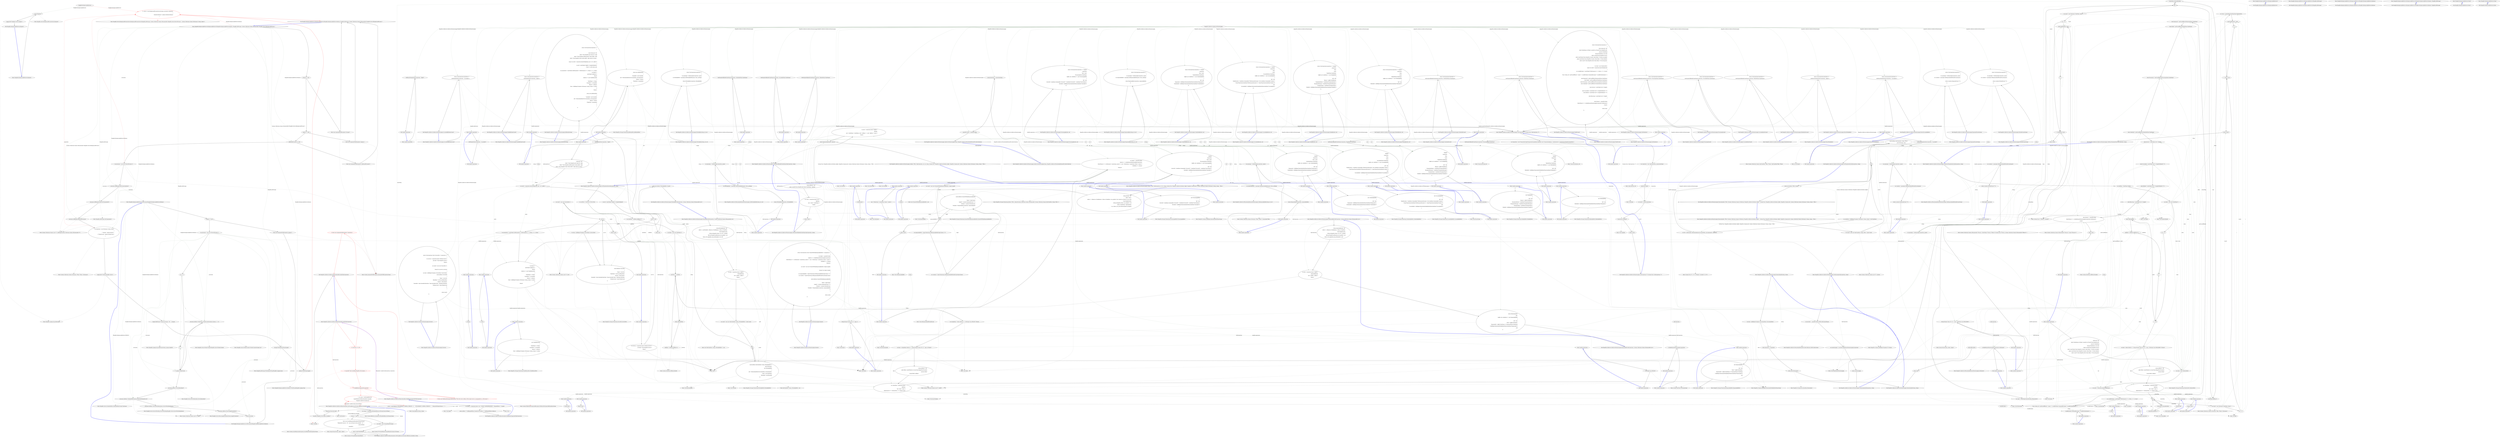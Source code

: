 digraph  {
n66 [label="Hangfire.BackgroundJobServer", span=""];
n0 [cluster="Hangfire.BackgroundJobServer.BackgroundJobServer()", label="Entry Hangfire.BackgroundJobServer.BackgroundJobServer()", span="34-34"];
n1 [cluster="Hangfire.BackgroundJobServer.BackgroundJobServer()", label="Exit Hangfire.BackgroundJobServer.BackgroundJobServer()", span="34-34"];
n2 [cluster="Hangfire.BackgroundJobServer.BackgroundJobServer(Hangfire.JobStorage)", label="Entry Hangfire.BackgroundJobServer.BackgroundJobServer(Hangfire.JobStorage)", span="44-44"];
n3 [cluster="Hangfire.BackgroundJobServer.BackgroundJobServer(Hangfire.JobStorage)", label="Exit Hangfire.BackgroundJobServer.BackgroundJobServer(Hangfire.JobStorage)", span="44-44"];
n4 [cluster="Hangfire.BackgroundJobServer.BackgroundJobServer(Hangfire.BackgroundJobServerOptions)", label="Entry Hangfire.BackgroundJobServer.BackgroundJobServer(Hangfire.BackgroundJobServerOptions)", span="54-54"];
n5 [cluster="Hangfire.BackgroundJobServer.BackgroundJobServer(Hangfire.BackgroundJobServerOptions)", label="Exit Hangfire.BackgroundJobServer.BackgroundJobServer(Hangfire.BackgroundJobServerOptions)", span="54-54"];
n6 [cluster="Hangfire.BackgroundJobServer.BackgroundJobServer(Hangfire.BackgroundJobServerOptions, Hangfire.JobStorage)", label="Entry Hangfire.BackgroundJobServer.BackgroundJobServer(Hangfire.BackgroundJobServerOptions, Hangfire.JobStorage)", span="65-65"];
n7 [cluster="Hangfire.BackgroundJobServer.BackgroundJobServer(Hangfire.BackgroundJobServerOptions, Hangfire.JobStorage)", label="Exit Hangfire.BackgroundJobServer.BackgroundJobServer(Hangfire.BackgroundJobServerOptions, Hangfire.JobStorage)", span="65-65"];
n8 [cluster="Hangfire.BackgroundJobServer.BackgroundJobServer(Hangfire.BackgroundJobServerOptions, Hangfire.JobStorage, System.Collections.Generic.IEnumerable<Hangfire.Server.IBackgroundProcess>)", label="Entry Hangfire.BackgroundJobServer.BackgroundJobServer(Hangfire.BackgroundJobServerOptions, Hangfire.JobStorage, System.Collections.Generic.IEnumerable<Hangfire.Server.IBackgroundProcess>)", span="70-70"];
n9 [cluster="Hangfire.BackgroundJobServer.BackgroundJobServer(Hangfire.BackgroundJobServerOptions, Hangfire.JobStorage, System.Collections.Generic.IEnumerable<Hangfire.Server.IBackgroundProcess>)", label="storage == null", span="75-75"];
n11 [cluster="Hangfire.BackgroundJobServer.BackgroundJobServer(Hangfire.BackgroundJobServerOptions, Hangfire.JobStorage, System.Collections.Generic.IEnumerable<Hangfire.Server.IBackgroundProcess>)", label="options == null", span="76-76"];
n13 [cluster="Hangfire.BackgroundJobServer.BackgroundJobServer(Hangfire.BackgroundJobServerOptions, Hangfire.JobStorage, System.Collections.Generic.IEnumerable<Hangfire.Server.IBackgroundProcess>)", label="additionalProcesses == null", span="77-77"];
n16 [cluster="Hangfire.BackgroundJobServer.BackgroundJobServer(Hangfire.BackgroundJobServerOptions, Hangfire.JobStorage, System.Collections.Generic.IEnumerable<Hangfire.Server.IBackgroundProcess>)", label="processes.AddRange(GetProcesses(options))", span="80-80"];
n17 [cluster="Hangfire.BackgroundJobServer.BackgroundJobServer(Hangfire.BackgroundJobServerOptions, Hangfire.JobStorage, System.Collections.Generic.IEnumerable<Hangfire.Server.IBackgroundProcess>)", label="processes.AddRange(storage.GetComponents())", span="81-81"];
n18 [cluster="Hangfire.BackgroundJobServer.BackgroundJobServer(Hangfire.BackgroundJobServerOptions, Hangfire.JobStorage, System.Collections.Generic.IEnumerable<Hangfire.Server.IBackgroundProcess>)", label="processes.AddRange(additionalProcesses)", span="82-82"];
n19 [cluster="Hangfire.BackgroundJobServer.BackgroundJobServer(Hangfire.BackgroundJobServerOptions, Hangfire.JobStorage, System.Collections.Generic.IEnumerable<Hangfire.Server.IBackgroundProcess>)", label="var properties = new Dictionary<string, object>\r\n            {\r\n                { ''Queues'', options.Queues },\r\n                { ''WorkerCount'', options.WorkerCount }\r\n            }", span="84-88"];
n21 [cluster="Hangfire.BackgroundJobServer.BackgroundJobServer(Hangfire.BackgroundJobServerOptions, Hangfire.JobStorage, System.Collections.Generic.IEnumerable<Hangfire.Server.IBackgroundProcess>)", label="Logger.InfoFormat(''Using job storage: '{0}'.'', storage)", span="91-91"];
n22 [cluster="Hangfire.BackgroundJobServer.BackgroundJobServer(Hangfire.BackgroundJobServerOptions, Hangfire.JobStorage, System.Collections.Generic.IEnumerable<Hangfire.Server.IBackgroundProcess>)", label="storage.WriteOptionsToLog(Logger)", span="93-93"];
n23 [cluster="Hangfire.BackgroundJobServer.BackgroundJobServer(Hangfire.BackgroundJobServerOptions, Hangfire.JobStorage, System.Collections.Generic.IEnumerable<Hangfire.Server.IBackgroundProcess>)", label="options.WriteToLog(Logger)", span="94-94"];
n24 [cluster="Hangfire.BackgroundJobServer.BackgroundJobServer(Hangfire.BackgroundJobServerOptions, Hangfire.JobStorage, System.Collections.Generic.IEnumerable<Hangfire.Server.IBackgroundProcess>)", color=red, community=1, label="0: _server = new BackgroundProcessServer(storage, processes, properties)\r\n            {\r\n                ShutdownTimeout = options.ShutdownTimeout\r\n            }", span="96-99"];
n10 [cluster="Hangfire.BackgroundJobServer.BackgroundJobServer(Hangfire.BackgroundJobServerOptions, Hangfire.JobStorage, System.Collections.Generic.IEnumerable<Hangfire.Server.IBackgroundProcess>)", label="throw new ArgumentNullException(''storage'');", span="75-75"];
n12 [cluster="Hangfire.BackgroundJobServer.BackgroundJobServer(Hangfire.BackgroundJobServerOptions, Hangfire.JobStorage, System.Collections.Generic.IEnumerable<Hangfire.Server.IBackgroundProcess>)", label="throw new ArgumentNullException(''options'');", span="76-76"];
n14 [cluster="Hangfire.BackgroundJobServer.BackgroundJobServer(Hangfire.BackgroundJobServerOptions, Hangfire.JobStorage, System.Collections.Generic.IEnumerable<Hangfire.Server.IBackgroundProcess>)", label="throw new ArgumentNullException(''additionalProcesses'');", span="77-77"];
n15 [cluster="Hangfire.BackgroundJobServer.BackgroundJobServer(Hangfire.BackgroundJobServerOptions, Hangfire.JobStorage, System.Collections.Generic.IEnumerable<Hangfire.Server.IBackgroundProcess>)", label="var processes = new List<IServerProcess>()", span="79-79"];
n27 [cluster="System.Collections.Generic.List<T>.List()", label="Entry System.Collections.Generic.List<T>.List()", span="0-0"];
n28 [cluster="Hangfire.BackgroundJobServer.GetProcesses(Hangfire.BackgroundJobServerOptions)", label="Entry Hangfire.BackgroundJobServer.GetProcesses(Hangfire.BackgroundJobServerOptions)", span="108-108"];
n29 [cluster="System.Collections.Generic.List<T>.AddRange(System.Collections.Generic.IEnumerable<T>)", label="Entry System.Collections.Generic.List<T>.AddRange(System.Collections.Generic.IEnumerable<T>)", span="0-0"];
n30 [cluster="Hangfire.JobStorage.GetComponents()", label="Entry Hangfire.JobStorage.GetComponents()", span="58-58"];
n20 [cluster="Hangfire.BackgroundJobServer.BackgroundJobServer(Hangfire.BackgroundJobServerOptions, Hangfire.JobStorage, System.Collections.Generic.IEnumerable<Hangfire.Server.IBackgroundProcess>)", label="Logger.Info(''Starting Hangfire Server'')", span="90-90"];
n31 [cluster="System.Collections.Generic.Dictionary<TKey, TValue>.Dictionary()", label="Entry System.Collections.Generic.Dictionary<TKey, TValue>.Dictionary()", span="0-0"];
n32 [cluster="Hangfire.Logging.ILog.Info(string)", label="Entry Hangfire.Logging.ILog.Info(string)", span="202-202"];
n33 [cluster="Hangfire.Logging.ILog.InfoFormat(string, params object[])", label="Entry Hangfire.Logging.ILog.InfoFormat(string, params object[])", span="210-210"];
n34 [cluster="Hangfire.JobStorage.WriteOptionsToLog(Hangfire.Logging.ILog)", label="Entry Hangfire.JobStorage.WriteOptionsToLog(Hangfire.Logging.ILog)", span="68-68"];
n35 [cluster="Hangfire.BackgroundJobServerOptions.WriteToLog(Hangfire.Logging.ILog)", label="Entry Hangfire.BackgroundJobServerOptions.WriteToLog(Hangfire.Logging.ILog)", span="71-71"];
n25 [cluster="Hangfire.BackgroundJobServer.BackgroundJobServer(Hangfire.BackgroundJobServerOptions, Hangfire.JobStorage, System.Collections.Generic.IEnumerable<Hangfire.Server.IBackgroundProcess>)", label="Exit Hangfire.BackgroundJobServer.BackgroundJobServer(Hangfire.BackgroundJobServerOptions, Hangfire.JobStorage, System.Collections.Generic.IEnumerable<Hangfire.Server.IBackgroundProcess>)", span="70-70"];
n26 [cluster="System.ArgumentNullException.ArgumentNullException(string)", label="Entry System.ArgumentNullException.ArgumentNullException(string)", span="0-0"];
n36 [cluster="Hangfire.Server.BackgroundProcessServer.BackgroundProcessServer(Hangfire.JobStorage, System.Collections.Generic.IEnumerable<Hangfire.Server.IServerProcess>, System.Collections.Generic.IDictionary<string, object>)", label="Entry Hangfire.Server.BackgroundProcessServer.BackgroundProcessServer(Hangfire.JobStorage, System.Collections.Generic.IEnumerable<Hangfire.Server.IServerProcess>, System.Collections.Generic.IDictionary<string, object>)", span="38-38"];
n37 [cluster="Hangfire.BackgroundJobServer.Dispose()", label="Entry Hangfire.BackgroundJobServer.Dispose()", span="102-102"];
n38 [cluster="Hangfire.BackgroundJobServer.Dispose()", label="_server.Dispose()", span="104-104"];
n39 [cluster="Hangfire.BackgroundJobServer.Dispose()", label="Logger.Info(''Hangfire Server stopped.'')", span="105-105"];
n41 [cluster="Hangfire.Server.BackgroundProcessServer.Dispose()", label="Entry Hangfire.Server.BackgroundProcessServer.Dispose()", span="60-60"];
n40 [cluster="Hangfire.BackgroundJobServer.Dispose()", label="Exit Hangfire.BackgroundJobServer.Dispose()", span="102-102"];
n42 [cluster="Hangfire.BackgroundJobServer.GetProcesses(Hangfire.BackgroundJobServerOptions)", label="options == null", span="110-110"];
n46 [cluster="Hangfire.BackgroundJobServer.GetProcesses(Hangfire.BackgroundJobServerOptions)", label="i < options.WorkerCount", span="114-114"];
n47 [cluster="Hangfire.BackgroundJobServer.GetProcesses(Hangfire.BackgroundJobServerOptions)", label="processes.Add(new Worker(new WorkerContext(options.Queues, i + 1)))", span="116-116"];
n50 [cluster="Hangfire.BackgroundJobServer.GetProcesses(Hangfire.BackgroundJobServerOptions)", label="processes.Add(new SchedulePoller(options.SchedulePollingInterval))", span="120-120"];
n51 [cluster="Hangfire.BackgroundJobServer.GetProcesses(Hangfire.BackgroundJobServerOptions)", label="processes.Add(new ServerWatchdog(options.ServerWatchdogOptions))", span="121-121"];
n43 [cluster="Hangfire.BackgroundJobServer.GetProcesses(Hangfire.BackgroundJobServerOptions)", label="throw new ArgumentNullException(''options'');", span="110-110"];
n44 [cluster="Hangfire.BackgroundJobServer.GetProcesses(Hangfire.BackgroundJobServerOptions)", label="var processes = new List<IServerProcess>()", span="112-112"];
n45 [cluster="Hangfire.BackgroundJobServer.GetProcesses(Hangfire.BackgroundJobServerOptions)", label="var i = 0", span="114-114"];
n49 [cluster="Hangfire.BackgroundJobServer.GetProcesses(Hangfire.BackgroundJobServerOptions)", label="processes.Add(new ServerHeartbeat())", span="119-119"];
n52 [cluster="Hangfire.BackgroundJobServer.GetProcesses(Hangfire.BackgroundJobServerOptions)", label="processes.Add(new RecurringJobScheduler())", span="122-122"];
n53 [cluster="Hangfire.BackgroundJobServer.GetProcesses(Hangfire.BackgroundJobServerOptions)", label="return processes;", span="124-124"];
n48 [cluster="Hangfire.BackgroundJobServer.GetProcesses(Hangfire.BackgroundJobServerOptions)", label="i++", span="114-114"];
n55 [cluster="Hangfire.Server.Worker.Worker(Hangfire.Server.WorkerContext)", label="Entry Hangfire.Server.Worker.Worker(Hangfire.Server.WorkerContext)", span="35-35"];
n56 [cluster="Hangfire.Server.WorkerContext.WorkerContext(string[], int)", label="Entry Hangfire.Server.WorkerContext.WorkerContext(string[], int)", span="27-27"];
n57 [cluster="System.Collections.Generic.List<T>.Add(T)", label="Entry System.Collections.Generic.List<T>.Add(T)", span="0-0"];
n58 [cluster="Hangfire.Server.ServerHeartbeat.ServerHeartbeat()", label="Entry Hangfire.Server.ServerHeartbeat.ServerHeartbeat()", span="20-20"];
n59 [cluster="Hangfire.Server.SchedulePoller.SchedulePoller(System.TimeSpan)", label="Entry Hangfire.Server.SchedulePoller.SchedulePoller(System.TimeSpan)", span="32-32"];
n60 [cluster="Hangfire.Server.ServerWatchdog.ServerWatchdog(Hangfire.Server.ServerWatchdogOptions)", label="Entry Hangfire.Server.ServerWatchdog.ServerWatchdog(Hangfire.Server.ServerWatchdogOptions)", span="27-27"];
n61 [cluster="Hangfire.Server.RecurringJobScheduler.RecurringJobScheduler()", label="Entry Hangfire.Server.RecurringJobScheduler.RecurringJobScheduler()", span="39-39"];
n54 [cluster="Hangfire.BackgroundJobServer.GetProcesses(Hangfire.BackgroundJobServerOptions)", label="Exit Hangfire.BackgroundJobServer.GetProcesses(Hangfire.BackgroundJobServerOptions)", span="108-108"];
n62 [cluster="Hangfire.BackgroundJobServer.Start()", label="Entry Hangfire.BackgroundJobServer.Start()", span="128-128"];
n63 [cluster="Hangfire.BackgroundJobServer.Start()", label="Exit Hangfire.BackgroundJobServer.Start()", span="128-128"];
n64 [cluster="Hangfire.BackgroundJobServer.Stop()", label="Entry Hangfire.BackgroundJobServer.Stop()", span="133-133"];
n65 [cluster="Hangfire.BackgroundJobServer.Stop()", label="Exit Hangfire.BackgroundJobServer.Stop()", span="133-133"];
m1_16 [cluster="string.Replace(string, string)", file="BackgroundProcessServerFacts.cs", label="Entry string.Replace(string, string)", span="0-0"];
m1_0 [cluster="HangFire.SqlServer.SqlServerObjectsInstaller.Install(SqlConnection)", file="BackgroundProcessServerFacts.cs", label="Entry HangFire.SqlServer.SqlServerObjectsInstaller.Install(SqlConnection)", span="34-34"];
m1_1 [cluster="HangFire.SqlServer.SqlServerObjectsInstaller.Install(SqlConnection)", color=red, community=0, file="BackgroundProcessServerFacts.cs", label="0: connection == null", span="36-36"];
m1_4 [cluster="HangFire.SqlServer.SqlServerObjectsInstaller.Install(SqlConnection)", color=red, community=0, file="BackgroundProcessServerFacts.cs", label="0: !IsSqlEditionSupported(connection)", span="40-40"];
m1_8 [cluster="HangFire.SqlServer.SqlServerObjectsInstaller.Install(SqlConnection)", file="BackgroundProcessServerFacts.cs", label="connection.Execute(script)", span="51-51"];
m1_2 [cluster="HangFire.SqlServer.SqlServerObjectsInstaller.Install(SqlConnection)", color=red, community=0, file="BackgroundProcessServerFacts.cs", label="0: throw new ArgumentNullException(''connection'');", span="36-36"];
m1_3 [cluster="HangFire.SqlServer.SqlServerObjectsInstaller.Install(SqlConnection)", color=red, community=0, file="BackgroundProcessServerFacts.cs", label="0: Log.Info(''Start installing HangFire SQL objects...'')", span="38-38"];
m1_5 [cluster="HangFire.SqlServer.SqlServerObjectsInstaller.Install(SqlConnection)", color=red, community=0, file="BackgroundProcessServerFacts.cs", label="0: throw new PlatformNotSupportedException(''The SQL Server edition of the target server is unsupported, e.g. SQL Azure.'');", span="42-42"];
m1_6 [cluster="HangFire.SqlServer.SqlServerObjectsInstaller.Install(SqlConnection)", color=red, community=0, file="BackgroundProcessServerFacts.cs", label="1: var script = GetStringResource(\r\n                typeof(SqlServerObjectsInstaller).Assembly, \r\n                ''HangFire.SqlServer.Install.sql'')", span="45-47"];
m1_7 [cluster="HangFire.SqlServer.SqlServerObjectsInstaller.Install(SqlConnection)", file="BackgroundProcessServerFacts.cs", label="script = script.Replace(''SET @TARGET_SCHEMA_VERSION = 2;'', ''SET @TARGET_SCHEMA_VERSION = '' + RequiredSchemaVersion + '';'')", span="49-49"];
m1_9 [cluster="HangFire.SqlServer.SqlServerObjectsInstaller.Install(SqlConnection)", file="BackgroundProcessServerFacts.cs", label="Log.Info(''HangFire SQL objects installed.'')", span="53-53"];
m1_10 [cluster="HangFire.SqlServer.SqlServerObjectsInstaller.Install(SqlConnection)", file="BackgroundProcessServerFacts.cs", label="Exit HangFire.SqlServer.SqlServerObjectsInstaller.Install(SqlConnection)", span="34-34"];
m1_21 [cluster="Unk.>", file="BackgroundProcessServerFacts.cs", label="Entry Unk.>", span=""];
m1_32 [cluster="System.IO.StreamReader.StreamReader(System.IO.Stream)", file="BackgroundProcessServerFacts.cs", label="Entry System.IO.StreamReader.StreamReader(System.IO.Stream)", span="0-0"];
m1_22 [cluster="Unk.Single", file="BackgroundProcessServerFacts.cs", label="Entry Unk.Single", span=""];
m1_30 [cluster="System.InvalidOperationException.InvalidOperationException(string)", file="BackgroundProcessServerFacts.cs", label="Entry System.InvalidOperationException.InvalidOperationException(string)", span="0-0"];
m1_17 [cluster="Unk.Execute", file="BackgroundProcessServerFacts.cs", label="Entry Unk.Execute", span=""];
m1_31 [cluster="string.Format(string, object, object)", file="BackgroundProcessServerFacts.cs", label="Entry string.Format(string, object, object)", span="0-0"];
m1_33 [cluster="System.IO.StreamReader.ReadToEnd()", file="BackgroundProcessServerFacts.cs", label="Entry System.IO.StreamReader.ReadToEnd()", span="0-0"];
m1_15 [cluster="HangFire.SqlServer.SqlServerObjectsInstaller.GetStringResource(System.Reflection.Assembly, string)", file="BackgroundProcessServerFacts.cs", label="Entry HangFire.SqlServer.SqlServerObjectsInstaller.GetStringResource(System.Reflection.Assembly, string)", span="62-62"];
m1_23 [cluster="HangFire.SqlServer.SqlServerObjectsInstaller.GetStringResource(System.Reflection.Assembly, string)", file="BackgroundProcessServerFacts.cs", label="var stream = assembly.GetManifestResourceStream(resourceName)", span="64-64"];
m1_25 [cluster="HangFire.SqlServer.SqlServerObjectsInstaller.GetStringResource(System.Reflection.Assembly, string)", file="BackgroundProcessServerFacts.cs", label="throw new InvalidOperationException(String.Format(\r\n                        ''Requested resource `{0}` was not found in the assembly `{1}`.'',\r\n                        resourceName,\r\n                        assembly));", span="68-71"];
m1_24 [cluster="HangFire.SqlServer.SqlServerObjectsInstaller.GetStringResource(System.Reflection.Assembly, string)", file="BackgroundProcessServerFacts.cs", label="stream == null", span="66-66"];
m1_26 [cluster="HangFire.SqlServer.SqlServerObjectsInstaller.GetStringResource(System.Reflection.Assembly, string)", file="BackgroundProcessServerFacts.cs", label="var reader = new StreamReader(stream)", span="74-74"];
m1_27 [cluster="HangFire.SqlServer.SqlServerObjectsInstaller.GetStringResource(System.Reflection.Assembly, string)", file="BackgroundProcessServerFacts.cs", label="return reader.ReadToEnd();", span="76-76"];
m1_28 [cluster="HangFire.SqlServer.SqlServerObjectsInstaller.GetStringResource(System.Reflection.Assembly, string)", file="BackgroundProcessServerFacts.cs", label="Exit HangFire.SqlServer.SqlServerObjectsInstaller.GetStringResource(System.Reflection.Assembly, string)", span="62-62"];
m1_13 [cluster="HangFire.SqlServer.SqlServerObjectsInstaller.IsSqlEditionSupported(SqlConnection)", file="BackgroundProcessServerFacts.cs", label="Entry HangFire.SqlServer.SqlServerObjectsInstaller.IsSqlEditionSupported(SqlConnection)", span="56-56"];
m1_18 [cluster="HangFire.SqlServer.SqlServerObjectsInstaller.IsSqlEditionSupported(SqlConnection)", file="BackgroundProcessServerFacts.cs", label="var edition = connection.Query<int>(''SELECT SERVERPROPERTY ( 'EngineEdition' )'').Single()", span="58-58"];
m1_19 [cluster="HangFire.SqlServer.SqlServerObjectsInstaller.IsSqlEditionSupported(SqlConnection)", file="BackgroundProcessServerFacts.cs", label="return edition >= SqlEngineEdition.Standard && edition <= SqlEngineEdition.SqlAzure;", span="59-59"];
m1_20 [cluster="HangFire.SqlServer.SqlServerObjectsInstaller.IsSqlEditionSupported(SqlConnection)", file="BackgroundProcessServerFacts.cs", label="Exit HangFire.SqlServer.SqlServerObjectsInstaller.IsSqlEditionSupported(SqlConnection)", span="56-56"];
m1_29 [cluster="System.Reflection.Assembly.GetManifestResourceStream(string)", file="BackgroundProcessServerFacts.cs", label="Entry System.Reflection.Assembly.GetManifestResourceStream(string)", span="0-0"];
m1_14 [cluster="System.PlatformNotSupportedException.PlatformNotSupportedException(string)", file="BackgroundProcessServerFacts.cs", label="Entry System.PlatformNotSupportedException.PlatformNotSupportedException(string)", span="0-0"];
m1_12 [cluster="Unk.Info", file="BackgroundProcessServerFacts.cs", label="Entry Unk.Info", span=""];
m5_398 [cluster="System.Func<T1, T2, T3, TResult>.Invoke(T1, T2, T3)", file="TypeExtensions.cs", label="Entry System.Func<T1, T2, T3, TResult>.Invoke(T1, T2, T3)", span="0-0"];
m5_115 [cluster="long.Parse(string)", file="TypeExtensions.cs", label="Entry long.Parse(string)", span="0-0"];
m5_0 [cluster="HangFire.SqlServer.SqlServerMonitoringApi.SqlServerMonitoringApi(string, HangFire.SqlServer.PersistentJobQueueProviderCollection)", file="TypeExtensions.cs", label="Entry HangFire.SqlServer.SqlServerMonitoringApi.SqlServerMonitoringApi(string, HangFire.SqlServer.PersistentJobQueueProviderCollection)", span="35-35"];
m5_1 [cluster="HangFire.SqlServer.SqlServerMonitoringApi.SqlServerMonitoringApi(string, HangFire.SqlServer.PersistentJobQueueProviderCollection)", file="TypeExtensions.cs", label="_connectionString = connectionString", span="39-39"];
m5_2 [cluster="HangFire.SqlServer.SqlServerMonitoringApi.SqlServerMonitoringApi(string, HangFire.SqlServer.PersistentJobQueueProviderCollection)", file="TypeExtensions.cs", label="_queueProviders = queueProviders", span="40-40"];
m5_3 [cluster="HangFire.SqlServer.SqlServerMonitoringApi.SqlServerMonitoringApi(string, HangFire.SqlServer.PersistentJobQueueProviderCollection)", file="TypeExtensions.cs", label="Exit HangFire.SqlServer.SqlServerMonitoringApi.SqlServerMonitoringApi(string, HangFire.SqlServer.PersistentJobQueueProviderCollection)", span="35-35"];
m5_48 [cluster="HangFire.SqlServer.SqlServerMonitoringApi.GetJobs<TDto>(SqlConnection, int, int, string, System.Func<HangFire.SqlServer.Entities.SqlJob, HangFire.Common.Job, System.Collections.Generic.Dictionary<string, string>, TDto>)", file="TypeExtensions.cs", label="Entry HangFire.SqlServer.SqlServerMonitoringApi.GetJobs<TDto>(SqlConnection, int, int, string, System.Func<HangFire.SqlServer.Entities.SqlJob, HangFire.Common.Job, System.Collections.Generic.Dictionary<string, string>, TDto>)", span="518-518"];
m5_385 [cluster="HangFire.SqlServer.SqlServerMonitoringApi.GetJobs<TDto>(SqlConnection, int, int, string, System.Func<HangFire.SqlServer.Entities.SqlJob, HangFire.Common.Job, System.Collections.Generic.Dictionary<string, string>, TDto>)", file="TypeExtensions.cs", label="string jobsSql = @''\r\nselect * from (\r\n  select j.*, s.Reason as StateReason, s.Data as StateData, row_number() over (order by j.Id desc) as row_num\r\n  from HangFire.Job j\r\n  left join HangFire.State s on j.StateId = s.Id\r\n  where j.StateName = @stateName\r\n) as j where j.row_num between @start and @end\r\n''", span="525-532"];
m5_386 [cluster="HangFire.SqlServer.SqlServerMonitoringApi.GetJobs<TDto>(SqlConnection, int, int, string, System.Func<HangFire.SqlServer.Entities.SqlJob, HangFire.Common.Job, System.Collections.Generic.Dictionary<string, string>, TDto>)", file="TypeExtensions.cs", label="var jobs = connection.Query<SqlJob>(\r\n                        jobsSql,\r\n                        new { stateName = stateName, start = @from + 1, end = @from + count })\r\n                        .ToList()", span="534-537"];
m5_387 [cluster="HangFire.SqlServer.SqlServerMonitoringApi.GetJobs<TDto>(SqlConnection, int, int, string, System.Func<HangFire.SqlServer.Entities.SqlJob, HangFire.Common.Job, System.Collections.Generic.Dictionary<string, string>, TDto>)", file="TypeExtensions.cs", label="return DeserializeJobs(jobs, selector);", span="539-539"];
m5_388 [cluster="HangFire.SqlServer.SqlServerMonitoringApi.GetJobs<TDto>(SqlConnection, int, int, string, System.Func<HangFire.SqlServer.Entities.SqlJob, HangFire.Common.Job, System.Collections.Generic.Dictionary<string, string>, TDto>)", file="TypeExtensions.cs", label="Exit HangFire.SqlServer.SqlServerMonitoringApi.GetJobs<TDto>(SqlConnection, int, int, string, System.Func<HangFire.SqlServer.Entities.SqlJob, HangFire.Common.Job, System.Collections.Generic.Dictionary<string, string>, TDto>)", span="518-518"];
m5_399 [cluster="System.Collections.Generic.KeyValuePair<TKey, TValue>.KeyValuePair(TKey, TValue)", file="TypeExtensions.cs", label="Entry System.Collections.Generic.KeyValuePair<TKey, TValue>.KeyValuePair(TKey, TValue)", span="0-0"];
m5_234 [cluster="HangFire.SqlServer.SqlServerMonitoringApi.GetStatistics()", file="TypeExtensions.cs", label="Entry HangFire.SqlServer.SqlServerMonitoringApi.GetStatistics()", span="314-314"];
m5_235 [cluster="HangFire.SqlServer.SqlServerMonitoringApi.GetStatistics()", file="TypeExtensions.cs", label="return UseConnection(connection =>\r\n            {\r\n                const string sql = @''\r\nselect StateName as [State], count(id) as [Count] From HangFire.Job \r\ngroup by StateName\r\nhaving StateName is not null;\r\nselect count(Id) from HangFire.Server;\r\nselect sum([Value]) from HangFire.Counter where [Key] = N'stats:succeeded';\r\nselect sum([Value]) from HangFire.Counter where [Key] = N'stats:deleted';\r\nselect count(*) from HangFire.[Set] where [Key] = N'recurring-jobs';\r\n'';\r\n\r\n                var stats = new StatisticsDto();\r\n                using (var multi = connection.QueryMultiple(sql))\r\n                {\r\n                    var countByStates = multi.Read().ToDictionary(x => x.State, x => x.Count);\r\n\r\n                    Func<string, int> getCountIfExists = name => countByStates.ContainsKey(name) ? countByStates[name] : 0;\r\n\r\n                    stats.Enqueued = getCountIfExists(EnqueuedState.StateName);\r\n                    stats.Failed = getCountIfExists(FailedState.StateName);\r\n                    stats.Processing = getCountIfExists(ProcessingState.StateName);\r\n                    stats.Scheduled = getCountIfExists(ScheduledState.StateName);\r\n\r\n                    stats.Servers = multi.Read<int>().Single();\r\n\r\n                    stats.Succeeded = multi.Read<int?>().SingleOrDefault() ?? 0;\r\n                    stats.Deleted = multi.Read<int?>().SingleOrDefault() ?? 0;\r\n\r\n                    stats.Recurring = multi.Read<int>().Single();\r\n                }\r\n\r\n                stats.Queues = _queueProviders\r\n                    .SelectMany(x => x.GetJobQueueMonitoringApi(connection).GetQueues())\r\n                    .Count();\r\n\r\n                return stats;\r\n            });", span="316-353"];
m5_236 [cluster="HangFire.SqlServer.SqlServerMonitoringApi.GetStatistics()", file="TypeExtensions.cs", label="Exit HangFire.SqlServer.SqlServerMonitoringApi.GetStatistics()", span="314-314"];
m5_52 [cluster="HangFire.Storage.Monitoring.ProcessingJobDto.ProcessingJobDto()", file="TypeExtensions.cs", label="Entry HangFire.Storage.Monitoring.ProcessingJobDto.ProcessingJobDto()", span="23-23"];
m5_72 [cluster="HangFire.SqlServer.SqlServerMonitoringApi.FailedByDatesCount()", file="TypeExtensions.cs", label="Entry HangFire.SqlServer.SqlServerMonitoringApi.FailedByDatesCount()", span="117-117"];
m5_73 [cluster="HangFire.SqlServer.SqlServerMonitoringApi.FailedByDatesCount()", file="TypeExtensions.cs", label="return UseConnection(connection => \r\n                GetTimelineStats(connection, ''failed''));", span="119-120"];
m5_74 [cluster="HangFire.SqlServer.SqlServerMonitoringApi.FailedByDatesCount()", file="TypeExtensions.cs", label="Exit HangFire.SqlServer.SqlServerMonitoringApi.FailedByDatesCount()", span="117-117"];
m5_361 [cluster="Unk.Open", file="TypeExtensions.cs", label="Entry Unk.Open", span=""];
m5_7 [cluster="HangFire.SqlServer.SqlServerMonitoringApi.UseConnection<T>(System.Func<SqlConnection, T>)", file="TypeExtensions.cs", label="Entry HangFire.SqlServer.SqlServerMonitoringApi.UseConnection<T>(System.Func<SqlConnection, T>)", span="447-447"];
m5_351 [cluster="HangFire.SqlServer.SqlServerMonitoringApi.UseConnection<T>(System.Func<SqlConnection, T>)", file="TypeExtensions.cs", label="var transaction = new TransactionScope(TransactionScopeOption.Required, new TransactionOptions { IsolationLevel = IsolationLevel.ReadUncommitted })", span="449-449"];
m5_354 [cluster="HangFire.SqlServer.SqlServerMonitoringApi.UseConnection<T>(System.Func<SqlConnection, T>)", file="TypeExtensions.cs", label="var result = action(connection)", span="454-454"];
m5_352 [cluster="HangFire.SqlServer.SqlServerMonitoringApi.UseConnection<T>(System.Func<SqlConnection, T>)", file="TypeExtensions.cs", label="var connection = new SqlConnection(_connectionString)", span="450-450"];
m5_355 [cluster="HangFire.SqlServer.SqlServerMonitoringApi.UseConnection<T>(System.Func<SqlConnection, T>)", file="TypeExtensions.cs", label="transaction.Complete()", span="456-456"];
m5_353 [cluster="HangFire.SqlServer.SqlServerMonitoringApi.UseConnection<T>(System.Func<SqlConnection, T>)", file="TypeExtensions.cs", label="connection.Open()", span="452-452"];
m5_356 [cluster="HangFire.SqlServer.SqlServerMonitoringApi.UseConnection<T>(System.Func<SqlConnection, T>)", file="TypeExtensions.cs", label="return result;", span="458-458"];
m5_357 [cluster="HangFire.SqlServer.SqlServerMonitoringApi.UseConnection<T>(System.Func<SqlConnection, T>)", file="TypeExtensions.cs", label="Exit HangFire.SqlServer.SqlServerMonitoringApi.UseConnection<T>(System.Func<SqlConnection, T>)", span="447-447"];
m5_360 [cluster="SqlConnection.cstr", file="TypeExtensions.cs", label="Entry SqlConnection.cstr", span=""];
m5_273 [cluster="HangFire.SqlServer.IPersistentJobQueueMonitoringApi.GetQueues()", file="TypeExtensions.cs", label="Entry HangFire.SqlServer.IPersistentJobQueueMonitoringApi.GetQueues()", span="22-22"];
m5_411 [cluster="Unk.ToString", file="TypeExtensions.cs", label="Entry Unk.ToString", span=""];
m5_194 [cluster="HangFire.SqlServer.SqlServerMonitoringApi.JobDetails(string)", file="TypeExtensions.cs", label="Entry HangFire.SqlServer.SqlServerMonitoringApi.JobDetails(string)", span="263-263"];
m5_195 [cluster="HangFire.SqlServer.SqlServerMonitoringApi.JobDetails(string)", file="TypeExtensions.cs", label="return UseConnection(connection =>\r\n            {\r\n\r\n                const string sql = @''\r\nselect * from HangFire.Job where Id = @id\r\nselect * from HangFire.JobParameter where JobId = @id\r\nselect * from HangFire.State where JobId = @id order by Id desc'';\r\n\r\n                using (var multi = connection.QueryMultiple(sql, new { id = jobId }))\r\n                {\r\n                    var job = multi.Read<SqlJob>().SingleOrDefault();\r\n                    if (job == null) return null;\r\n\r\n                    var parameters = multi.Read<JobParameter>().ToDictionary(x => x.Name, x => x.Value);\r\n                    var history =\r\n                        multi.Read<SqlState>()\r\n                            .ToList()\r\n                            .Select(x => new StateHistoryDto\r\n                            {\r\n                                StateName = x.Name,\r\n                                CreatedAt = x.CreatedAt,\r\n                                Reason = x.Reason,\r\n                                Data = JobHelper.FromJson<Dictionary<string, string>>(x.Data)\r\n                            })\r\n                            .ToList();\r\n\r\n                    return new JobDetailsDto\r\n                    {\r\n                        CreatedAt = job.CreatedAt,\r\n                        Job = DeserializeJob(job.InvocationData, job.Arguments),\r\n                        History = history,\r\n                        Properties = parameters\r\n                    };\r\n                }\r\n            });", span="265-299"];
m5_196 [cluster="HangFire.SqlServer.SqlServerMonitoringApi.JobDetails(string)", file="TypeExtensions.cs", label="Exit HangFire.SqlServer.SqlServerMonitoringApi.JobDetails(string)", span="263-263"];
m5_258 [cluster="System.Collections.Generic.IEnumerable<TSource>.SelectMany<TSource, TResult>(System.Func<TSource, System.Collections.Generic.IEnumerable<TResult>>)", file="TypeExtensions.cs", label="Entry System.Collections.Generic.IEnumerable<TSource>.SelectMany<TSource, TResult>(System.Func<TSource, System.Collections.Generic.IEnumerable<TResult>>)", span="0-0"];
m5_104 [cluster="HangFire.Common.JobHelper.DeserializeNullableDateTime(string)", file="TypeExtensions.cs", label="Entry HangFire.Common.JobHelper.DeserializeNullableDateTime(string)", span="67-67"];
m5_367 [cluster="Unk.DeserializeJobs", file="TypeExtensions.cs", label="Entry Unk.DeserializeJobs", span=""];
m5_36 [cluster="HangFire.SqlServer.SqlServerMonitoringApi.ProcessingCount()", file="TypeExtensions.cs", label="Entry HangFire.SqlServer.SqlServerMonitoringApi.ProcessingCount()", span="77-77"];
m5_37 [cluster="HangFire.SqlServer.SqlServerMonitoringApi.ProcessingCount()", file="TypeExtensions.cs", label="return UseConnection(connection => \r\n                GetNumberOfJobsByStateName(connection, ProcessingState.StateName));", span="79-80"];
m5_38 [cluster="HangFire.SqlServer.SqlServerMonitoringApi.ProcessingCount()", file="TypeExtensions.cs", label="Exit HangFire.SqlServer.SqlServerMonitoringApi.ProcessingCount()", span="77-77"];
m5_181 [cluster="HangFire.SqlServer.SqlServerMonitoringApi.HourlySucceededJobs()", file="TypeExtensions.cs", label="Entry HangFire.SqlServer.SqlServerMonitoringApi.HourlySucceededJobs()", span="251-251"];
m5_182 [cluster="HangFire.SqlServer.SqlServerMonitoringApi.HourlySucceededJobs()", file="TypeExtensions.cs", label="return UseConnection(connection => \r\n                GetHourlyTimelineStats(connection, ''succeeded''));", span="253-254"];
m5_183 [cluster="HangFire.SqlServer.SqlServerMonitoringApi.HourlySucceededJobs()", file="TypeExtensions.cs", label="Exit HangFire.SqlServer.SqlServerMonitoringApi.HourlySucceededJobs()", span="251-251"];
m5_179 [cluster="HangFire.SqlServer.IPersistentJobQueueMonitoringApi.GetFetchedJobIds(string, int, int)", file="TypeExtensions.cs", label="Entry HangFire.SqlServer.IPersistentJobQueueMonitoringApi.GetFetchedJobIds(string, int, int)", span="24-24"];
m5_255 [cluster="Unk.Read", file="TypeExtensions.cs", label="Entry Unk.Read", span=""];
m5_384 [cluster="HangFire.Storage.InvocationData.Deserialize()", file="TypeExtensions.cs", label="Entry HangFire.Storage.InvocationData.Deserialize()", span="38-38"];
m5_105 [cluster="HangFire.SqlServer.SqlServerMonitoringApi.SucceededJobs(int, int)", file="TypeExtensions.cs", label="Entry HangFire.SqlServer.SqlServerMonitoringApi.SucceededJobs(int, int)", span="168-168"];
m5_106 [cluster="HangFire.SqlServer.SqlServerMonitoringApi.SucceededJobs(int, int)", file="TypeExtensions.cs", label="return UseConnection(connection => GetJobs(\r\n                connection,\r\n                from,\r\n                count,\r\n                SucceededState.StateName,\r\n                (sqlJob, job, stateData) => new SucceededJobDto\r\n                {\r\n                    Job = job,\r\n                    TotalDuration = stateData.ContainsKey(''PerformanceDuration'') && stateData.ContainsKey(''Latency'')\r\n                        ? (long?)long.Parse(stateData[''PerformanceDuration'']) + (long?)long.Parse(stateData[''Latency''])\r\n                        : null,\r\n                    SucceededAt = JobHelper.DeserializeNullableDateTime(stateData[''SucceededAt''])\r\n                }));", span="170-182"];
m5_107 [cluster="HangFire.SqlServer.SqlServerMonitoringApi.SucceededJobs(int, int)", file="TypeExtensions.cs", label="Exit HangFire.SqlServer.SqlServerMonitoringApi.SucceededJobs(int, int)", span="168-168"];
m5_94 [cluster="HangFire.SqlServer.SqlServerMonitoringApi.FailedJobs(int, int)", file="TypeExtensions.cs", label="Entry HangFire.SqlServer.SqlServerMonitoringApi.FailedJobs(int, int)", span="150-150"];
m5_95 [cluster="HangFire.SqlServer.SqlServerMonitoringApi.FailedJobs(int, int)", file="TypeExtensions.cs", label="return UseConnection(connection => GetJobs(\r\n                connection,\r\n                from,\r\n                count,\r\n                FailedState.StateName,\r\n                (sqlJob, job, stateData) => new FailedJobDto\r\n                {\r\n                    Job = job,\r\n                    Reason = sqlJob.StateReason,\r\n                    ExceptionDetails = stateData[''ExceptionDetails''],\r\n                    ExceptionMessage = stateData[''ExceptionMessage''],\r\n                    ExceptionType = stateData[''ExceptionType''],\r\n                    FailedAt = JobHelper.DeserializeNullableDateTime(stateData[''FailedAt''])\r\n                }));", span="152-165"];
m5_96 [cluster="HangFire.SqlServer.SqlServerMonitoringApi.FailedJobs(int, int)", file="TypeExtensions.cs", label="Exit HangFire.SqlServer.SqlServerMonitoringApi.FailedJobs(int, int)", span="150-150"];
m5_269 [cluster="Unk.ContainsKey", file="TypeExtensions.cs", label="Entry Unk.ContainsKey", span=""];
m5_64 [cluster="HangFire.Storage.Monitoring.ScheduledJobDto.ScheduledJobDto()", file="TypeExtensions.cs", label="Entry HangFire.Storage.Monitoring.ScheduledJobDto.ScheduledJobDto()", span="23-23"];
m5_146 [cluster="Unk.EnqueuedJobs", file="TypeExtensions.cs", label="Entry Unk.EnqueuedJobs", span=""];
m5_65 [cluster="HangFire.SqlServer.SqlServerMonitoringApi.SucceededByDatesCount()", file="TypeExtensions.cs", label="Entry HangFire.SqlServer.SqlServerMonitoringApi.SucceededByDatesCount()", span="111-111"];
m5_66 [cluster="HangFire.SqlServer.SqlServerMonitoringApi.SucceededByDatesCount()", file="TypeExtensions.cs", label="return UseConnection(connection => \r\n                GetTimelineStats(connection, ''succeeded''));", span="113-114"];
m5_67 [cluster="HangFire.SqlServer.SqlServerMonitoringApi.SucceededByDatesCount()", file="TypeExtensions.cs", label="Exit HangFire.SqlServer.SqlServerMonitoringApi.SucceededByDatesCount()", span="111-111"];
m5_383 [cluster="HangFire.Common.JobHelper.FromJson<T>(string)", file="TypeExtensions.cs", label="Entry HangFire.Common.JobHelper.FromJson<T>(string)", span="31-31"];
m5_22 [cluster="HangFire.SqlServer.SqlServerMonitoringApi.FetchedCount(string)", file="TypeExtensions.cs", label="Entry HangFire.SqlServer.SqlServerMonitoringApi.FetchedCount(string)", span="60-60"];
m5_23 [cluster="HangFire.SqlServer.SqlServerMonitoringApi.FetchedCount(string)", file="TypeExtensions.cs", label="return UseConnection(connection =>\r\n            {\r\n                var queueApi = GetQueueApi(connection, queue);\r\n                var counters = queueApi.GetEnqueuedAndFetchedCount(queue);\r\n\r\n                return counters.FetchedCount ?? 0;\r\n            });", span="62-68"];
m5_24 [cluster="HangFire.SqlServer.SqlServerMonitoringApi.FetchedCount(string)", file="TypeExtensions.cs", label="Exit HangFire.SqlServer.SqlServerMonitoringApi.FetchedCount(string)", span="60-60"];
m5_53 [cluster="System.Collections.Generic.Dictionary<TKey, TValue>.ContainsKey(TKey)", file="TypeExtensions.cs", label="Entry System.Collections.Generic.Dictionary<TKey, TValue>.ContainsKey(TKey)", span="0-0"];
m5_254 [cluster="HangFire.Storage.Monitoring.StatisticsDto.StatisticsDto()", file="TypeExtensions.cs", label="Entry HangFire.Storage.Monitoring.StatisticsDto.StatisticsDto()", span="18-18"];
m5_256 [cluster="System.Func<T, TResult>.Invoke(T)", file="TypeExtensions.cs", label="Entry System.Func<T, TResult>.Invoke(T)", span="0-0"];
m5_400 [cluster="int.ToString()", file="TypeExtensions.cs", label="Entry int.ToString()", span="0-0"];
m5_30 [cluster="HangFire.SqlServer.SqlServerMonitoringApi.FailedCount()", file="TypeExtensions.cs", label="Entry HangFire.SqlServer.SqlServerMonitoringApi.FailedCount()", span="71-71"];
m5_31 [cluster="HangFire.SqlServer.SqlServerMonitoringApi.FailedCount()", file="TypeExtensions.cs", label="return UseConnection(connection => \r\n                GetNumberOfJobsByStateName(connection, FailedState.StateName));", span="73-74"];
m5_32 [cluster="HangFire.SqlServer.SqlServerMonitoringApi.FailedCount()", file="TypeExtensions.cs", label="Exit HangFire.SqlServer.SqlServerMonitoringApi.FailedCount()", span="71-71"];
m5_92 [cluster="HangFire.Storage.Monitoring.ServerDto.ServerDto()", file="TypeExtensions.cs", label="Entry HangFire.Storage.Monitoring.ServerDto.ServerDto()", span="21-21"];
m5_389 [cluster="HangFire.SqlServer.SqlServerMonitoringApi.DeserializeJobs<TDto>(System.Collections.Generic.ICollection<HangFire.SqlServer.Entities.SqlJob>, System.Func<HangFire.SqlServer.Entities.SqlJob, HangFire.Common.Job, System.Collections.Generic.Dictionary<string, string>, TDto>)", file="TypeExtensions.cs", label="Entry HangFire.SqlServer.SqlServerMonitoringApi.DeserializeJobs<TDto>(System.Collections.Generic.ICollection<HangFire.SqlServer.Entities.SqlJob>, System.Func<HangFire.SqlServer.Entities.SqlJob, HangFire.Common.Job, System.Collections.Generic.Dictionary<string, string>, TDto>)", span="542-542"];
m5_390 [cluster="HangFire.SqlServer.SqlServerMonitoringApi.DeserializeJobs<TDto>(System.Collections.Generic.ICollection<HangFire.SqlServer.Entities.SqlJob>, System.Func<HangFire.SqlServer.Entities.SqlJob, HangFire.Common.Job, System.Collections.Generic.Dictionary<string, string>, TDto>)", file="TypeExtensions.cs", label="var result = new List<KeyValuePair<string, TDto>>(jobs.Count)", span="546-546"];
m5_391 [cluster="HangFire.SqlServer.SqlServerMonitoringApi.DeserializeJobs<TDto>(System.Collections.Generic.ICollection<HangFire.SqlServer.Entities.SqlJob>, System.Func<HangFire.SqlServer.Entities.SqlJob, HangFire.Common.Job, System.Collections.Generic.Dictionary<string, string>, TDto>)", file="TypeExtensions.cs", label=jobs, span="548-548"];
m5_393 [cluster="HangFire.SqlServer.SqlServerMonitoringApi.DeserializeJobs<TDto>(System.Collections.Generic.ICollection<HangFire.SqlServer.Entities.SqlJob>, System.Func<HangFire.SqlServer.Entities.SqlJob, HangFire.Common.Job, System.Collections.Generic.Dictionary<string, string>, TDto>)", file="TypeExtensions.cs", label="var dto = selector(job, DeserializeJob(job.InvocationData, job.Arguments), stateData)", span="551-551"];
m5_394 [cluster="HangFire.SqlServer.SqlServerMonitoringApi.DeserializeJobs<TDto>(System.Collections.Generic.ICollection<HangFire.SqlServer.Entities.SqlJob>, System.Func<HangFire.SqlServer.Entities.SqlJob, HangFire.Common.Job, System.Collections.Generic.Dictionary<string, string>, TDto>)", file="TypeExtensions.cs", label="result.Add(new KeyValuePair<string, TDto>(\r\n                    job.Id.ToString(), dto))", span="553-554"];
m5_395 [cluster="HangFire.SqlServer.SqlServerMonitoringApi.DeserializeJobs<TDto>(System.Collections.Generic.ICollection<HangFire.SqlServer.Entities.SqlJob>, System.Func<HangFire.SqlServer.Entities.SqlJob, HangFire.Common.Job, System.Collections.Generic.Dictionary<string, string>, TDto>)", file="TypeExtensions.cs", label="return new JobList<TDto>(result);", span="557-557"];
m5_392 [cluster="HangFire.SqlServer.SqlServerMonitoringApi.DeserializeJobs<TDto>(System.Collections.Generic.ICollection<HangFire.SqlServer.Entities.SqlJob>, System.Func<HangFire.SqlServer.Entities.SqlJob, HangFire.Common.Job, System.Collections.Generic.Dictionary<string, string>, TDto>)", file="TypeExtensions.cs", label="var stateData = JobHelper.FromJson<Dictionary<string, string>>(job.StateData)", span="550-550"];
m5_396 [cluster="HangFire.SqlServer.SqlServerMonitoringApi.DeserializeJobs<TDto>(System.Collections.Generic.ICollection<HangFire.SqlServer.Entities.SqlJob>, System.Func<HangFire.SqlServer.Entities.SqlJob, HangFire.Common.Job, System.Collections.Generic.Dictionary<string, string>, TDto>)", file="TypeExtensions.cs", label="Exit HangFire.SqlServer.SqlServerMonitoringApi.DeserializeJobs<TDto>(System.Collections.Generic.ICollection<HangFire.SqlServer.Entities.SqlJob>, System.Func<HangFire.SqlServer.Entities.SqlJob, HangFire.Common.Job, System.Collections.Generic.Dictionary<string, string>, TDto>)", span="542-542"];
m5_358 [cluster="TransactionScope.cstr", file="TypeExtensions.cs", label="Entry TransactionScope.cstr", span=""];
m5_141 [cluster="Unk.ToArray", file="TypeExtensions.cs", label="Entry Unk.ToArray", span=""];
m5_332 [cluster="System.DateTime.AddDays(double)", file="TypeExtensions.cs", label="Entry System.DateTime.AddDays(double)", span="0-0"];
m5_210 [cluster="HangFire.Storage.Monitoring.JobDetailsDto.JobDetailsDto()", file="TypeExtensions.cs", label="Entry HangFire.Storage.Monitoring.JobDetailsDto.JobDetailsDto()", span="22-22"];
m5_350 [cluster="HangFire.SqlServer.PersistentJobQueueProviderCollection.GetProvider(string)", file="TypeExtensions.cs", label="Entry HangFire.SqlServer.PersistentJobQueueProviderCollection.GetProvider(string)", span="53-53"];
m5_125 [cluster="HangFire.Storage.Monitoring.DeletedJobDto.DeletedJobDto()", file="TypeExtensions.cs", label="Entry HangFire.Storage.Monitoring.DeletedJobDto.DeletedJobDto()", span="7-7"];
m5_368 [cluster="lambda expression", file="TypeExtensions.cs", label="Entry lambda expression", span="480-487"];
m5_8 [cluster="lambda expression", file="TypeExtensions.cs", label="Entry lambda expression", span="45-46"];
m5_9 [cluster="lambda expression", file="TypeExtensions.cs", label="GetNumberOfJobsByStateName(connection, ScheduledState.StateName)", span="46-46"];
m5_10 [cluster="lambda expression", file="TypeExtensions.cs", label="Exit lambda expression", span="45-46"];
m5_16 [cluster="lambda expression", file="TypeExtensions.cs", label="var queueApi = GetQueueApi(connection, queue)", span="53-53"];
m5_17 [cluster="lambda expression", file="TypeExtensions.cs", label="var counters = queueApi.GetEnqueuedAndFetchedCount(queue)", span="54-54"];
m5_15 [cluster="lambda expression", file="TypeExtensions.cs", label="Entry lambda expression", span="51-57"];
m5_18 [cluster="lambda expression", file="TypeExtensions.cs", label="return counters.EnqueuedCount ?? 0;", span="56-56"];
m5_19 [cluster="lambda expression", file="TypeExtensions.cs", label="Exit lambda expression", span="51-57"];
m5_26 [cluster="lambda expression", file="TypeExtensions.cs", label="var queueApi = GetQueueApi(connection, queue)", span="64-64"];
m5_27 [cluster="lambda expression", file="TypeExtensions.cs", label="var counters = queueApi.GetEnqueuedAndFetchedCount(queue)", span="65-65"];
m5_25 [cluster="lambda expression", file="TypeExtensions.cs", label="Entry lambda expression", span="62-68"];
m5_28 [cluster="lambda expression", file="TypeExtensions.cs", label="return counters.FetchedCount ?? 0;", span="67-67"];
m5_29 [cluster="lambda expression", file="TypeExtensions.cs", label="Exit lambda expression", span="62-68"];
m5_33 [cluster="lambda expression", file="TypeExtensions.cs", label="Entry lambda expression", span="73-74"];
m5_34 [cluster="lambda expression", file="TypeExtensions.cs", label="GetNumberOfJobsByStateName(connection, FailedState.StateName)", span="74-74"];
m5_35 [cluster="lambda expression", file="TypeExtensions.cs", label="Exit lambda expression", span="73-74"];
m5_39 [cluster="lambda expression", file="TypeExtensions.cs", label="Entry lambda expression", span="79-80"];
m5_40 [cluster="lambda expression", file="TypeExtensions.cs", label="GetNumberOfJobsByStateName(connection, ProcessingState.StateName)", span="80-80"];
m5_41 [cluster="lambda expression", file="TypeExtensions.cs", label="Exit lambda expression", span="79-80"];
m5_46 [cluster="lambda expression", file="TypeExtensions.cs", label="GetJobs(\r\n                connection,\r\n                from, count,\r\n                ProcessingState.StateName,\r\n                (sqlJob, job, stateData) => new ProcessingJobDto\r\n                {\r\n                    Job = job,\r\n                    ServerId = stateData.ContainsKey(''ServerId'') ? stateData[''ServerId''] : stateData[''ServerName''],\r\n                    StartedAt = JobHelper.DeserializeDateTime(stateData[''StartedAt'']),\r\n                })", span="85-94"];
m5_45 [cluster="lambda expression", file="TypeExtensions.cs", label="Entry lambda expression", span="85-94"];
m5_47 [cluster="lambda expression", file="TypeExtensions.cs", label="Exit lambda expression", span="85-94"];
m5_49 [cluster="lambda expression", file="TypeExtensions.cs", label="Entry lambda expression", span="89-94"];
m5_50 [cluster="lambda expression", file="TypeExtensions.cs", label="new ProcessingJobDto\r\n                {\r\n                    Job = job,\r\n                    ServerId = stateData.ContainsKey(''ServerId'') ? stateData[''ServerId''] : stateData[''ServerName''],\r\n                    StartedAt = JobHelper.DeserializeDateTime(stateData[''StartedAt'']),\r\n                }", span="89-94"];
m5_51 [cluster="lambda expression", file="TypeExtensions.cs", label="Exit lambda expression", span="89-94"];
m5_59 [cluster="lambda expression", file="TypeExtensions.cs", label="GetJobs(\r\n                connection,\r\n                from, count,\r\n                ScheduledState.StateName,\r\n                (sqlJob, job, stateData) => new ScheduledJobDto\r\n                {\r\n                    Job = job,\r\n                    EnqueueAt = JobHelper.DeserializeDateTime(stateData[''EnqueueAt'']),\r\n                    ScheduledAt = JobHelper.DeserializeDateTime(stateData[''ScheduledAt''])\r\n                })", span="99-108"];
m5_58 [cluster="lambda expression", file="TypeExtensions.cs", label="Entry lambda expression", span="99-108"];
m5_60 [cluster="lambda expression", file="TypeExtensions.cs", label="Exit lambda expression", span="99-108"];
m5_61 [cluster="lambda expression", file="TypeExtensions.cs", label="Entry lambda expression", span="103-108"];
m5_62 [cluster="lambda expression", file="TypeExtensions.cs", label="new ScheduledJobDto\r\n                {\r\n                    Job = job,\r\n                    EnqueueAt = JobHelper.DeserializeDateTime(stateData[''EnqueueAt'']),\r\n                    ScheduledAt = JobHelper.DeserializeDateTime(stateData[''ScheduledAt''])\r\n                }", span="103-108"];
m5_63 [cluster="lambda expression", file="TypeExtensions.cs", label="Exit lambda expression", span="103-108"];
m5_68 [cluster="lambda expression", file="TypeExtensions.cs", label="Entry lambda expression", span="113-114"];
m5_69 [cluster="lambda expression", file="TypeExtensions.cs", label="GetTimelineStats(connection, ''succeeded'')", span="114-114"];
m5_70 [cluster="lambda expression", file="TypeExtensions.cs", label="Exit lambda expression", span="113-114"];
m5_75 [cluster="lambda expression", file="TypeExtensions.cs", label="Entry lambda expression", span="119-120"];
m5_76 [cluster="lambda expression", file="TypeExtensions.cs", label="GetTimelineStats(connection, ''failed'')", span="120-120"];
m5_77 [cluster="lambda expression", file="TypeExtensions.cs", label="Exit lambda expression", span="119-120"];
m5_82 [cluster="lambda expression", file="TypeExtensions.cs", label="Entry lambda expression", span="125-147"];
m5_83 [cluster="lambda expression", file="TypeExtensions.cs", label="var servers = connection.Query<Entities.Server>(\r\n                    @''select * from HangFire.Server'')\r\n                    .ToList()", span="127-129"];
m5_84 [cluster="lambda expression", file="TypeExtensions.cs", label="var result = new List<ServerDto>()", span="131-131"];
m5_85 [cluster="lambda expression", file="TypeExtensions.cs", label=servers, span="133-133"];
m5_87 [cluster="lambda expression", file="TypeExtensions.cs", label="result.Add(new ServerDto\r\n                    {\r\n                        Name = server.Id,\r\n                        Heartbeat = server.LastHeartbeat,\r\n                        Queues = data.Queues,\r\n                        StartedAt = data.StartedAt.HasValue ? data.StartedAt.Value : DateTime.MinValue,\r\n                        WorkersCount = data.WorkerCount\r\n                    })", span="136-143"];
m5_88 [cluster="lambda expression", file="TypeExtensions.cs", label="return result;", span="146-146"];
m5_86 [cluster="lambda expression", file="TypeExtensions.cs", label="var data = JobHelper.FromJson<ServerData>(server.Data)", span="135-135"];
m5_89 [cluster="lambda expression", file="TypeExtensions.cs", label="Exit lambda expression", span="125-147"];
m5_98 [cluster="lambda expression", file="TypeExtensions.cs", label="GetJobs(\r\n                connection,\r\n                from,\r\n                count,\r\n                FailedState.StateName,\r\n                (sqlJob, job, stateData) => new FailedJobDto\r\n                {\r\n                    Job = job,\r\n                    Reason = sqlJob.StateReason,\r\n                    ExceptionDetails = stateData[''ExceptionDetails''],\r\n                    ExceptionMessage = stateData[''ExceptionMessage''],\r\n                    ExceptionType = stateData[''ExceptionType''],\r\n                    FailedAt = JobHelper.DeserializeNullableDateTime(stateData[''FailedAt''])\r\n                })", span="152-165"];
m5_97 [cluster="lambda expression", file="TypeExtensions.cs", label="Entry lambda expression", span="152-165"];
m5_99 [cluster="lambda expression", file="TypeExtensions.cs", label="Exit lambda expression", span="152-165"];
m5_100 [cluster="lambda expression", file="TypeExtensions.cs", label="Entry lambda expression", span="157-165"];
m5_101 [cluster="lambda expression", file="TypeExtensions.cs", label="new FailedJobDto\r\n                {\r\n                    Job = job,\r\n                    Reason = sqlJob.StateReason,\r\n                    ExceptionDetails = stateData[''ExceptionDetails''],\r\n                    ExceptionMessage = stateData[''ExceptionMessage''],\r\n                    ExceptionType = stateData[''ExceptionType''],\r\n                    FailedAt = JobHelper.DeserializeNullableDateTime(stateData[''FailedAt''])\r\n                }", span="157-165"];
m5_102 [cluster="lambda expression", file="TypeExtensions.cs", label="Exit lambda expression", span="157-165"];
m5_109 [cluster="lambda expression", file="TypeExtensions.cs", label="GetJobs(\r\n                connection,\r\n                from,\r\n                count,\r\n                SucceededState.StateName,\r\n                (sqlJob, job, stateData) => new SucceededJobDto\r\n                {\r\n                    Job = job,\r\n                    TotalDuration = stateData.ContainsKey(''PerformanceDuration'') && stateData.ContainsKey(''Latency'')\r\n                        ? (long?)long.Parse(stateData[''PerformanceDuration'']) + (long?)long.Parse(stateData[''Latency''])\r\n                        : null,\r\n                    SucceededAt = JobHelper.DeserializeNullableDateTime(stateData[''SucceededAt''])\r\n                })", span="170-182"];
m5_108 [cluster="lambda expression", file="TypeExtensions.cs", label="Entry lambda expression", span="170-182"];
m5_110 [cluster="lambda expression", file="TypeExtensions.cs", label="Exit lambda expression", span="170-182"];
m5_111 [cluster="lambda expression", file="TypeExtensions.cs", label="Entry lambda expression", span="175-182"];
m5_112 [cluster="lambda expression", file="TypeExtensions.cs", label="new SucceededJobDto\r\n                {\r\n                    Job = job,\r\n                    TotalDuration = stateData.ContainsKey(''PerformanceDuration'') && stateData.ContainsKey(''Latency'')\r\n                        ? (long?)long.Parse(stateData[''PerformanceDuration'']) + (long?)long.Parse(stateData[''Latency''])\r\n                        : null,\r\n                    SucceededAt = JobHelper.DeserializeNullableDateTime(stateData[''SucceededAt''])\r\n                }", span="175-182"];
m5_113 [cluster="lambda expression", file="TypeExtensions.cs", label="Exit lambda expression", span="175-182"];
m5_120 [cluster="lambda expression", file="TypeExtensions.cs", label="GetJobs(\r\n                connection,\r\n                from,\r\n                count,\r\n                DeletedState.StateName,\r\n                (sqlJob, job, stateData) => new DeletedJobDto\r\n                {\r\n                    Job = job,\r\n                    DeletedAt = JobHelper.DeserializeNullableDateTime(stateData[''DeletedAt''])\r\n                })", span="187-196"];
m5_119 [cluster="lambda expression", file="TypeExtensions.cs", label="Entry lambda expression", span="187-196"];
m5_121 [cluster="lambda expression", file="TypeExtensions.cs", label="Exit lambda expression", span="187-196"];
m5_122 [cluster="lambda expression", file="TypeExtensions.cs", label="Entry lambda expression", span="192-196"];
m5_123 [cluster="lambda expression", file="TypeExtensions.cs", label="new DeletedJobDto\r\n                {\r\n                    Job = job,\r\n                    DeletedAt = JobHelper.DeserializeNullableDateTime(stateData[''DeletedAt''])\r\n                }", span="192-196"];
m5_124 [cluster="lambda expression", file="TypeExtensions.cs", label="Exit lambda expression", span="192-196"];
m5_129 [cluster="lambda expression", file="TypeExtensions.cs", label="Entry lambda expression", span="201-226"];
m5_130 [cluster="lambda expression", file="TypeExtensions.cs", label="var tuples = _queueProviders\r\n                    .Select(x => x.GetJobQueueMonitoringApi(connection))\r\n                    .SelectMany(x => x.GetQueues(), (monitoring, queue) => new { Monitoring = monitoring, Queue = queue })\r\n                    .OrderBy(x => x.Queue)\r\n                    .ToArray()", span="203-207"];
m5_148 [cluster="lambda expression", file="TypeExtensions.cs", label="x.GetJobQueueMonitoringApi(connection)", span="204-204"];
m5_135 [cluster="lambda expression", file="TypeExtensions.cs", label="result.Add(new QueueWithTopEnqueuedJobsDto\r\n                    {\r\n                        Name = tuple.Queue,\r\n                        Length = counters.EnqueuedCount ?? 0,\r\n                        Fetched = counters.FetchedCount,\r\n                        FirstJobs = EnqueuedJobs(connection, enqueuedJobIds)\r\n                    })", span="216-222"];
m5_131 [cluster="lambda expression", file="TypeExtensions.cs", label="var result = new List<QueueWithTopEnqueuedJobsDto>(tuples.Length)", span="209-209"];
m5_147 [cluster="lambda expression", file="TypeExtensions.cs", label="Entry lambda expression", span="204-204"];
m5_151 [cluster="lambda expression", file="TypeExtensions.cs", label="Entry lambda expression", span="205-205"];
m5_155 [cluster="lambda expression", file="TypeExtensions.cs", label="Entry lambda expression", span="205-205"];
m5_158 [cluster="lambda expression", file="TypeExtensions.cs", label="Entry lambda expression", span="206-206"];
m5_132 [cluster="lambda expression", file="TypeExtensions.cs", label=tuples, span="211-211"];
m5_136 [cluster="lambda expression", file="TypeExtensions.cs", label="return result;", span="225-225"];
m5_133 [cluster="lambda expression", file="TypeExtensions.cs", label="var enqueuedJobIds = tuple.Monitoring.GetEnqueuedJobIds(tuple.Queue, 0, 5)", span="213-213"];
m5_134 [cluster="lambda expression", file="TypeExtensions.cs", label="var counters = tuple.Monitoring.GetEnqueuedAndFetchedCount(tuple.Queue)", span="214-214"];
m5_137 [cluster="lambda expression", file="TypeExtensions.cs", label="Exit lambda expression", span="201-226"];
m5_149 [cluster="lambda expression", file="TypeExtensions.cs", label="Exit lambda expression", span="204-204"];
m5_152 [cluster="lambda expression", file="TypeExtensions.cs", label="x.GetQueues()", span="205-205"];
m5_153 [cluster="lambda expression", file="TypeExtensions.cs", label="Exit lambda expression", span="205-205"];
m5_156 [cluster="lambda expression", file="TypeExtensions.cs", label="new { Monitoring = monitoring, Queue = queue }", span="205-205"];
m5_157 [cluster="lambda expression", file="TypeExtensions.cs", label="Exit lambda expression", span="205-205"];
m5_159 [cluster="lambda expression", file="TypeExtensions.cs", label="x.Queue", span="206-206"];
m5_160 [cluster="lambda expression", file="TypeExtensions.cs", label="Exit lambda expression", span="206-206"];
m5_165 [cluster="lambda expression", file="TypeExtensions.cs", label="var queueApi = GetQueueApi(connection, queue)", span="233-233"];
m5_166 [cluster="lambda expression", file="TypeExtensions.cs", label="var enqueuedJobIds = queueApi.GetEnqueuedJobIds(queue, from, perPage)", span="234-234"];
m5_164 [cluster="lambda expression", file="TypeExtensions.cs", label="Entry lambda expression", span="231-237"];
m5_167 [cluster="lambda expression", file="TypeExtensions.cs", label="return EnqueuedJobs(connection, enqueuedJobIds);", span="236-236"];
m5_168 [cluster="lambda expression", file="TypeExtensions.cs", label="Exit lambda expression", span="231-237"];
m5_175 [cluster="lambda expression", file="TypeExtensions.cs", label="var queueApi = GetQueueApi(connection, queue)", span="244-244"];
m5_176 [cluster="lambda expression", file="TypeExtensions.cs", label="var fetchedJobIds = queueApi.GetFetchedJobIds(queue, from, perPage)", span="245-245"];
m5_174 [cluster="lambda expression", file="TypeExtensions.cs", label="Entry lambda expression", span="242-248"];
m5_177 [cluster="lambda expression", file="TypeExtensions.cs", label="return FetchedJobs(connection, fetchedJobIds);", span="247-247"];
m5_178 [cluster="lambda expression", file="TypeExtensions.cs", label="Exit lambda expression", span="242-248"];
m5_184 [cluster="lambda expression", file="TypeExtensions.cs", label="Entry lambda expression", span="253-254"];
m5_185 [cluster="lambda expression", file="TypeExtensions.cs", label="GetHourlyTimelineStats(connection, ''succeeded'')", span="254-254"];
m5_186 [cluster="lambda expression", file="TypeExtensions.cs", label="Exit lambda expression", span="253-254"];
m5_191 [cluster="lambda expression", file="TypeExtensions.cs", label="Entry lambda expression", span="259-260"];
m5_192 [cluster="lambda expression", file="TypeExtensions.cs", label="GetHourlyTimelineStats(connection, ''failed'')", span="260-260"];
m5_193 [cluster="lambda expression", file="TypeExtensions.cs", label="Exit lambda expression", span="259-260"];
m5_199 [cluster="lambda expression", file="TypeExtensions.cs", label="var multi = connection.QueryMultiple(sql, new { id = jobId })", span="273-273"];
m5_197 [cluster="lambda expression", file="TypeExtensions.cs", label="Entry lambda expression", span="265-299"];
m5_198 [cluster="lambda expression", file="TypeExtensions.cs", label="string sql = @''\r\nselect * from HangFire.Job where Id = @id\r\nselect * from HangFire.JobParameter where JobId = @id\r\nselect * from HangFire.State where JobId = @id order by Id desc''", span="268-271"];
m5_200 [cluster="lambda expression", file="TypeExtensions.cs", label="var job = multi.Read<SqlJob>().SingleOrDefault()", span="275-275"];
m5_203 [cluster="lambda expression", file="TypeExtensions.cs", label="var parameters = multi.Read<JobParameter>().ToDictionary(x => x.Name, x => x.Value)", span="278-278"];
m5_204 [cluster="lambda expression", file="TypeExtensions.cs", label="var history =\r\n                        multi.Read<SqlState>()\r\n                            .ToList()\r\n                            .Select(x => new StateHistoryDto\r\n                            {\r\n                                StateName = x.Name,\r\n                                CreatedAt = x.CreatedAt,\r\n                                Reason = x.Reason,\r\n                                Data = JobHelper.FromJson<Dictionary<string, string>>(x.Data)\r\n                            })\r\n                            .ToList()", span="279-289"];
m5_201 [cluster="lambda expression", file="TypeExtensions.cs", label="job == null", span="276-276"];
m5_205 [cluster="lambda expression", file="TypeExtensions.cs", label="return new JobDetailsDto\r\n                    {\r\n                        CreatedAt = job.CreatedAt,\r\n                        Job = DeserializeJob(job.InvocationData, job.Arguments),\r\n                        History = history,\r\n                        Properties = parameters\r\n                    };", span="291-297"];
m5_202 [cluster="lambda expression", file="TypeExtensions.cs", label="return null;", span="276-276"];
m5_212 [cluster="lambda expression", file="TypeExtensions.cs", label="Entry lambda expression", span="278-278"];
m5_215 [cluster="lambda expression", file="TypeExtensions.cs", label="Entry lambda expression", span="278-278"];
m5_218 [cluster="lambda expression", file="TypeExtensions.cs", label="Entry lambda expression", span="282-288"];
m5_206 [cluster="lambda expression", file="TypeExtensions.cs", label="Exit lambda expression", span="265-299"];
m5_213 [cluster="lambda expression", file="TypeExtensions.cs", label="x.Name", span="278-278"];
m5_214 [cluster="lambda expression", file="TypeExtensions.cs", label="Exit lambda expression", span="278-278"];
m5_216 [cluster="lambda expression", file="TypeExtensions.cs", label="x.Value", span="278-278"];
m5_217 [cluster="lambda expression", file="TypeExtensions.cs", label="Exit lambda expression", span="278-278"];
m5_219 [cluster="lambda expression", file="TypeExtensions.cs", label="new StateHistoryDto\r\n                            {\r\n                                StateName = x.Name,\r\n                                CreatedAt = x.CreatedAt,\r\n                                Reason = x.Reason,\r\n                                Data = JobHelper.FromJson<Dictionary<string, string>>(x.Data)\r\n                            }", span="282-288"];
m5_220 [cluster="lambda expression", file="TypeExtensions.cs", label="Exit lambda expression", span="282-288"];
m5_225 [cluster="lambda expression", file="TypeExtensions.cs", label="Entry lambda expression", span="304-305"];
m5_226 [cluster="lambda expression", file="TypeExtensions.cs", label="GetNumberOfJobsByStateName(connection, SucceededState.StateName)", span="305-305"];
m5_227 [cluster="lambda expression", file="TypeExtensions.cs", label="Exit lambda expression", span="304-305"];
m5_231 [cluster="lambda expression", file="TypeExtensions.cs", label="Entry lambda expression", span="310-311"];
m5_232 [cluster="lambda expression", file="TypeExtensions.cs", label="GetNumberOfJobsByStateName(connection, DeletedState.StateName)", span="311-311"];
m5_233 [cluster="lambda expression", file="TypeExtensions.cs", label="Exit lambda expression", span="310-311"];
m5_237 [cluster="lambda expression", file="TypeExtensions.cs", label="Entry lambda expression", span="316-353"];
m5_238 [cluster="lambda expression", file="TypeExtensions.cs", label="string sql = @''\r\nselect StateName as [State], count(id) as [Count] From HangFire.Job \r\ngroup by StateName\r\nhaving StateName is not null;\r\nselect count(Id) from HangFire.Server;\r\nselect sum([Value]) from HangFire.Counter where [Key] = N'stats:succeeded';\r\nselect sum([Value]) from HangFire.Counter where [Key] = N'stats:deleted';\r\nselect count(*) from HangFire.[Set] where [Key] = N'recurring-jobs';\r\n''", span="318-326"];
m5_240 [cluster="lambda expression", file="TypeExtensions.cs", label="var multi = connection.QueryMultiple(sql)", span="329-329"];
m5_251 [cluster="lambda expression", file="TypeExtensions.cs", label="stats.Queues = _queueProviders\r\n                    .SelectMany(x => x.GetJobQueueMonitoringApi(connection).GetQueues())\r\n                    .Count()", span="348-350"];
m5_271 [cluster="lambda expression", file="TypeExtensions.cs", label="x.GetJobQueueMonitoringApi(connection).GetQueues()", span="349-349"];
m5_239 [cluster="lambda expression", file="TypeExtensions.cs", label="var stats = new StatisticsDto()", span="328-328"];
m5_243 [cluster="lambda expression", file="TypeExtensions.cs", label="stats.Enqueued = getCountIfExists(EnqueuedState.StateName)", span="335-335"];
m5_244 [cluster="lambda expression", file="TypeExtensions.cs", label="stats.Failed = getCountIfExists(FailedState.StateName)", span="336-336"];
m5_245 [cluster="lambda expression", file="TypeExtensions.cs", label="stats.Processing = getCountIfExists(ProcessingState.StateName)", span="337-337"];
m5_246 [cluster="lambda expression", file="TypeExtensions.cs", label="stats.Scheduled = getCountIfExists(ScheduledState.StateName)", span="338-338"];
m5_247 [cluster="lambda expression", file="TypeExtensions.cs", label="stats.Servers = multi.Read<int>().Single()", span="340-340"];
m5_248 [cluster="lambda expression", file="TypeExtensions.cs", label="stats.Succeeded = multi.Read<int?>().SingleOrDefault() ?? 0", span="342-342"];
m5_249 [cluster="lambda expression", file="TypeExtensions.cs", label="stats.Deleted = multi.Read<int?>().SingleOrDefault() ?? 0", span="343-343"];
m5_250 [cluster="lambda expression", file="TypeExtensions.cs", label="stats.Recurring = multi.Read<int>().Single()", span="345-345"];
m5_252 [cluster="lambda expression", file="TypeExtensions.cs", label="return stats;", span="352-352"];
m5_241 [cluster="lambda expression", file="TypeExtensions.cs", label="var countByStates = multi.Read().ToDictionary(x => x.State, x => x.Count)", span="331-331"];
m5_242 [cluster="lambda expression", file="TypeExtensions.cs", label="Func<string, int> getCountIfExists = name => countByStates.ContainsKey(name) ? countByStates[name] : 0", span="333-333"];
m5_260 [cluster="lambda expression", file="TypeExtensions.cs", label="Entry lambda expression", span="331-331"];
m5_263 [cluster="lambda expression", file="TypeExtensions.cs", label="Entry lambda expression", span="331-331"];
m5_267 [cluster="lambda expression", file="TypeExtensions.cs", label="countByStates.ContainsKey(name) ? countByStates[name] : 0", span="333-333"];
m5_270 [cluster="lambda expression", file="TypeExtensions.cs", label="Entry lambda expression", span="349-349"];
m5_253 [cluster="lambda expression", file="TypeExtensions.cs", label="Exit lambda expression", span="316-353"];
m5_261 [cluster="lambda expression", file="TypeExtensions.cs", label="x.State", span="331-331"];
m5_262 [cluster="lambda expression", file="TypeExtensions.cs", label="Exit lambda expression", span="331-331"];
m5_264 [cluster="lambda expression", file="TypeExtensions.cs", label="x.Count", span="331-331"];
m5_265 [cluster="lambda expression", file="TypeExtensions.cs", label="Exit lambda expression", span="331-331"];
m5_266 [cluster="lambda expression", file="TypeExtensions.cs", label="Entry lambda expression", span="333-333"];
m5_268 [cluster="lambda expression", file="TypeExtensions.cs", label="Exit lambda expression", span="333-333"];
m5_272 [cluster="lambda expression", file="TypeExtensions.cs", label="Exit lambda expression", span="349-349"];
m5_301 [cluster="lambda expression", file="TypeExtensions.cs", label="String.Format(''stats:{0}:{1}'', type, x.ToString(''yyyy-MM-dd-HH''))", span="368-368"];
m5_300 [cluster="lambda expression", file="TypeExtensions.cs", label="Entry lambda expression", span="368-368"];
m5_305 [cluster="lambda expression", file="TypeExtensions.cs", label="Entry lambda expression", span="378-378"];
m5_308 [cluster="lambda expression", file="TypeExtensions.cs", label="Entry lambda expression", span="378-378"];
m5_302 [cluster="lambda expression", file="TypeExtensions.cs", label="Exit lambda expression", span="368-368"];
m5_306 [cluster="lambda expression", file="TypeExtensions.cs", label="(string)x.Key", span="378-378"];
m5_307 [cluster="lambda expression", file="TypeExtensions.cs", label="Exit lambda expression", span="378-378"];
m5_309 [cluster="lambda expression", file="TypeExtensions.cs", label="(long)x.Count", span="378-378"];
m5_310 [cluster="lambda expression", file="TypeExtensions.cs", label="Exit lambda expression", span="378-378"];
m5_337 [cluster="lambda expression", file="TypeExtensions.cs", label="String.Format(''stats:{0}:{1}'', type, x)", span="410-410"];
m5_333 [cluster="lambda expression", file="TypeExtensions.cs", label="Entry lambda expression", span="409-409"];
m5_336 [cluster="lambda expression", file="TypeExtensions.cs", label="Entry lambda expression", span="410-410"];
m5_340 [cluster="lambda expression", file="TypeExtensions.cs", label="Entry lambda expression", span="420-420"];
m5_343 [cluster="lambda expression", file="TypeExtensions.cs", label="Entry lambda expression", span="420-420"];
m5_334 [cluster="lambda expression", file="TypeExtensions.cs", label="x.ToString(''yyyy-MM-dd'')", span="409-409"];
m5_335 [cluster="lambda expression", file="TypeExtensions.cs", label="Exit lambda expression", span="409-409"];
m5_338 [cluster="lambda expression", file="TypeExtensions.cs", label="Exit lambda expression", span="410-410"];
m5_341 [cluster="lambda expression", file="TypeExtensions.cs", label="(string)x.Key", span="420-420"];
m5_342 [cluster="lambda expression", file="TypeExtensions.cs", label="Exit lambda expression", span="420-420"];
m5_344 [cluster="lambda expression", file="TypeExtensions.cs", label="(long)x.Count", span="420-420"];
m5_345 [cluster="lambda expression", file="TypeExtensions.cs", label="Exit lambda expression", span="420-420"];
m5_369 [cluster="lambda expression", file="TypeExtensions.cs", label="new EnqueuedJobDto\r\n                {\r\n                    Job = job,\r\n                    State = sqlJob.StateName,\r\n                    EnqueuedAt = sqlJob.StateName == EnqueuedState.StateName\r\n                        ? JobHelper.DeserializeNullableDateTime(stateData[''EnqueuedAt''])\r\n                        : null\r\n                }", span="480-487"];
m5_370 [cluster="lambda expression", file="TypeExtensions.cs", label="Exit lambda expression", span="480-487"];
m5_180 [cluster="HangFire.SqlServer.SqlServerMonitoringApi.FetchedJobs(SqlConnection, System.Collections.Generic.IEnumerable<int>)", file="TypeExtensions.cs", label="Entry HangFire.SqlServer.SqlServerMonitoringApi.FetchedJobs(SqlConnection, System.Collections.Generic.IEnumerable<int>)", span="560-560"];
m5_402 [cluster="HangFire.SqlServer.SqlServerMonitoringApi.FetchedJobs(SqlConnection, System.Collections.Generic.IEnumerable<int>)", file="TypeExtensions.cs", label="string fetchedJobsSql = @''\r\nselect j.*, jq.FetchedAt, s.Reason as StateReason, s.Data as StateData \r\nfrom HangFire.Job j\r\nleft join HangFire.State s on s.Id = j.StateId\r\nleft join HangFire.JobQueue jq on jq.JobId = j.Id\r\nwhere j.Id in @jobIds and jq.FetchedAt is not null''", span="564-569"];
m5_403 [cluster="HangFire.SqlServer.SqlServerMonitoringApi.FetchedJobs(SqlConnection, System.Collections.Generic.IEnumerable<int>)", file="TypeExtensions.cs", label="var jobs = connection.Query<SqlJob>(\r\n                fetchedJobsSql,\r\n                new { jobIds = jobIds })\r\n                .ToList()", span="571-574"];
m5_404 [cluster="HangFire.SqlServer.SqlServerMonitoringApi.FetchedJobs(SqlConnection, System.Collections.Generic.IEnumerable<int>)", file="TypeExtensions.cs", label="var result = new List<KeyValuePair<string, FetchedJobDto>>(jobs.Count)", span="576-576"];
m5_405 [cluster="HangFire.SqlServer.SqlServerMonitoringApi.FetchedJobs(SqlConnection, System.Collections.Generic.IEnumerable<int>)", file="TypeExtensions.cs", label=jobs, span="578-578"];
m5_406 [cluster="HangFire.SqlServer.SqlServerMonitoringApi.FetchedJobs(SqlConnection, System.Collections.Generic.IEnumerable<int>)", file="TypeExtensions.cs", label="result.Add(new KeyValuePair<string, FetchedJobDto>(\r\n                    job.Id.ToString(),\r\n                    new FetchedJobDto\r\n                    {\r\n                        Job = DeserializeJob(job.InvocationData, job.Arguments),\r\n                        State = job.StateName,\r\n                        FetchedAt = job.FetchedAt\r\n                    }))", span="580-587"];
m5_407 [cluster="HangFire.SqlServer.SqlServerMonitoringApi.FetchedJobs(SqlConnection, System.Collections.Generic.IEnumerable<int>)", file="TypeExtensions.cs", label="return new JobList<FetchedJobDto>(result);", span="590-590"];
m5_408 [cluster="HangFire.SqlServer.SqlServerMonitoringApi.FetchedJobs(SqlConnection, System.Collections.Generic.IEnumerable<int>)", file="TypeExtensions.cs", label="Exit HangFire.SqlServer.SqlServerMonitoringApi.FetchedJobs(SqlConnection, System.Collections.Generic.IEnumerable<int>)", span="560-560"];
m5_145 [cluster="HangFire.Storage.Monitoring.QueueWithTopEnqueuedJobsDto.QueueWithTopEnqueuedJobsDto()", file="TypeExtensions.cs", label="Entry HangFire.Storage.Monitoring.QueueWithTopEnqueuedJobsDto.QueueWithTopEnqueuedJobsDto()", span="18-18"];
m5_93 [cluster="System.Collections.Generic.List<T>.Add(T)", file="TypeExtensions.cs", label="Entry System.Collections.Generic.List<T>.Add(T)", span="0-0"];
m5_90 [cluster="Unk.ToList", file="TypeExtensions.cs", label="Entry Unk.ToList", span=""];
m5_54 [cluster="HangFire.Common.JobHelper.DeserializeDateTime(string)", file="TypeExtensions.cs", label="Entry HangFire.Common.JobHelper.DeserializeDateTime(string)", span="56-56"];
m5_339 [cluster="Unk.Format", file="TypeExtensions.cs", label="Entry Unk.Format", span=""];
m5_412 [cluster="HangFire.Storage.Monitoring.FetchedJobDto.FetchedJobDto()", file="TypeExtensions.cs", label="Entry HangFire.Storage.Monitoring.FetchedJobDto.FetchedJobDto()", span="21-21"];
m5_303 [cluster="System.DateTime.ToString(string)", file="TypeExtensions.cs", label="Entry System.DateTime.ToString(string)", span="0-0"];
m5_171 [cluster="HangFire.SqlServer.SqlServerMonitoringApi.FetchedJobs(string, int, int)", file="TypeExtensions.cs", label="Entry HangFire.SqlServer.SqlServerMonitoringApi.FetchedJobs(string, int, int)", span="240-240"];
m5_172 [cluster="HangFire.SqlServer.SqlServerMonitoringApi.FetchedJobs(string, int, int)", file="TypeExtensions.cs", label="return UseConnection(connection =>\r\n            {\r\n                var queueApi = GetQueueApi(connection, queue);\r\n                var fetchedJobIds = queueApi.GetFetchedJobIds(queue, from, perPage);\r\n\r\n                return FetchedJobs(connection, fetchedJobIds);\r\n            });", span="242-248"];
m5_173 [cluster="HangFire.SqlServer.SqlServerMonitoringApi.FetchedJobs(string, int, int)", file="TypeExtensions.cs", label="Exit HangFire.SqlServer.SqlServerMonitoringApi.FetchedJobs(string, int, int)", span="240-240"];
m5_142 [cluster="List<QueueWithTopEnqueuedJobsDto>.cstr", file="TypeExtensions.cs", label="Entry List<QueueWithTopEnqueuedJobsDto>.cstr", span=""];
m5_299 [cluster="Unk.ElementAt", file="TypeExtensions.cs", label="Entry Unk.ElementAt", span=""];
m5_410 [cluster="KeyValuePair<string, FetchedJobDto>.cstr", file="TypeExtensions.cs", label="Entry KeyValuePair<string, FetchedJobDto>.cstr", span=""];
m5_296 [cluster="Unk.Query", file="TypeExtensions.cs", label="Entry Unk.Query", span=""];
m5_42 [cluster="HangFire.SqlServer.SqlServerMonitoringApi.ProcessingJobs(int, int)", file="TypeExtensions.cs", label="Entry HangFire.SqlServer.SqlServerMonitoringApi.ProcessingJobs(int, int)", span="83-83"];
m5_43 [cluster="HangFire.SqlServer.SqlServerMonitoringApi.ProcessingJobs(int, int)", file="TypeExtensions.cs", label="return UseConnection(connection => GetJobs(\r\n                connection,\r\n                from, count,\r\n                ProcessingState.StateName,\r\n                (sqlJob, job, stateData) => new ProcessingJobDto\r\n                {\r\n                    Job = job,\r\n                    ServerId = stateData.ContainsKey(''ServerId'') ? stateData[''ServerId''] : stateData[''ServerName''],\r\n                    StartedAt = JobHelper.DeserializeDateTime(stateData[''StartedAt'']),\r\n                }));", span="85-94"];
m5_44 [cluster="HangFire.SqlServer.SqlServerMonitoringApi.ProcessingJobs(int, int)", file="TypeExtensions.cs", label="Exit HangFire.SqlServer.SqlServerMonitoringApi.ProcessingJobs(int, int)", span="83-83"];
m5_297 [cluster="Unk.Add", file="TypeExtensions.cs", label="Entry Unk.Add", span=""];
m5_362 [cluster="Unk.Complete", file="TypeExtensions.cs", label="Entry Unk.Complete", span=""];
m5_359 [cluster="TransactionOptions.cstr", file="TypeExtensions.cs", label="Entry TransactionOptions.cstr", span=""];
m5_409 [cluster="List<KeyValuePair<string, FetchedJobDto>>.cstr", file="TypeExtensions.cs", label="Entry List<KeyValuePair<string, FetchedJobDto>>.cstr", span=""];
m5_20 [cluster="HangFire.SqlServer.SqlServerMonitoringApi.GetQueueApi(SqlConnection, string)", file="TypeExtensions.cs", label="Entry HangFire.SqlServer.SqlServerMonitoringApi.GetQueueApi(SqlConnection, string)", span="437-437"];
m5_346 [cluster="HangFire.SqlServer.SqlServerMonitoringApi.GetQueueApi(SqlConnection, string)", file="TypeExtensions.cs", label="var provider = _queueProviders.GetProvider(queueName)", span="441-441"];
m5_347 [cluster="HangFire.SqlServer.SqlServerMonitoringApi.GetQueueApi(SqlConnection, string)", file="TypeExtensions.cs", label="var monitoringApi = provider.GetJobQueueMonitoringApi(connection)", span="442-442"];
m5_348 [cluster="HangFire.SqlServer.SqlServerMonitoringApi.GetQueueApi(SqlConnection, string)", file="TypeExtensions.cs", label="return monitoringApi;", span="444-444"];
m5_349 [cluster="HangFire.SqlServer.SqlServerMonitoringApi.GetQueueApi(SqlConnection, string)", file="TypeExtensions.cs", label="Exit HangFire.SqlServer.SqlServerMonitoringApi.GetQueueApi(SqlConnection, string)", span="437-437"];
m5_295 [cluster="System.DateTime.AddHours(double)", file="TypeExtensions.cs", label="Entry System.DateTime.AddHours(double)", span="0-0"];
m5_4 [cluster="HangFire.SqlServer.SqlServerMonitoringApi.ScheduledCount()", file="TypeExtensions.cs", label="Entry HangFire.SqlServer.SqlServerMonitoringApi.ScheduledCount()", span="43-43"];
m5_5 [cluster="HangFire.SqlServer.SqlServerMonitoringApi.ScheduledCount()", file="TypeExtensions.cs", label="return UseConnection(connection => \r\n                GetNumberOfJobsByStateName(connection, ScheduledState.StateName));", span="45-46"];
m5_6 [cluster="HangFire.SqlServer.SqlServerMonitoringApi.ScheduledCount()", file="TypeExtensions.cs", label="Exit HangFire.SqlServer.SqlServerMonitoringApi.ScheduledCount()", span="43-43"];
m5_207 [cluster="Unk.QueryMultiple", file="TypeExtensions.cs", label="Entry Unk.QueryMultiple", span=""];
m5_114 [cluster="HangFire.Storage.Monitoring.SucceededJobDto.SucceededJobDto()", file="TypeExtensions.cs", label="Entry HangFire.Storage.Monitoring.SucceededJobDto.SucceededJobDto()", span="23-23"];
m5_55 [cluster="HangFire.SqlServer.SqlServerMonitoringApi.ScheduledJobs(int, int)", file="TypeExtensions.cs", label="Entry HangFire.SqlServer.SqlServerMonitoringApi.ScheduledJobs(int, int)", span="97-97"];
m5_56 [cluster="HangFire.SqlServer.SqlServerMonitoringApi.ScheduledJobs(int, int)", file="TypeExtensions.cs", label="return UseConnection(connection => GetJobs(\r\n                connection,\r\n                from, count,\r\n                ScheduledState.StateName,\r\n                (sqlJob, job, stateData) => new ScheduledJobDto\r\n                {\r\n                    Job = job,\r\n                    EnqueueAt = JobHelper.DeserializeDateTime(stateData[''EnqueueAt'']),\r\n                    ScheduledAt = JobHelper.DeserializeDateTime(stateData[''ScheduledAt''])\r\n                }));", span="99-108"];
m5_57 [cluster="HangFire.SqlServer.SqlServerMonitoringApi.ScheduledJobs(int, int)", file="TypeExtensions.cs", label="Exit HangFire.SqlServer.SqlServerMonitoringApi.ScheduledJobs(int, int)", span="97-97"];
m5_228 [cluster="HangFire.SqlServer.SqlServerMonitoringApi.DeletedListCount()", file="TypeExtensions.cs", label="Entry HangFire.SqlServer.SqlServerMonitoringApi.DeletedListCount()", span="308-308"];
m5_229 [cluster="HangFire.SqlServer.SqlServerMonitoringApi.DeletedListCount()", file="TypeExtensions.cs", label="return UseConnection(connection => \r\n                GetNumberOfJobsByStateName(connection, DeletedState.StateName));", span="310-311"];
m5_230 [cluster="HangFire.SqlServer.SqlServerMonitoringApi.DeletedListCount()", file="TypeExtensions.cs", label="Exit HangFire.SqlServer.SqlServerMonitoringApi.DeletedListCount()", span="308-308"];
m5_161 [cluster="HangFire.SqlServer.SqlServerMonitoringApi.EnqueuedJobs(string, int, int)", file="TypeExtensions.cs", label="Entry HangFire.SqlServer.SqlServerMonitoringApi.EnqueuedJobs(string, int, int)", span="229-229"];
m5_162 [cluster="HangFire.SqlServer.SqlServerMonitoringApi.EnqueuedJobs(string, int, int)", file="TypeExtensions.cs", label="return UseConnection(connection =>\r\n            {\r\n                var queueApi = GetQueueApi(connection, queue);\r\n                var enqueuedJobIds = queueApi.GetEnqueuedJobIds(queue, from, perPage);\r\n\r\n                return EnqueuedJobs(connection, enqueuedJobIds);\r\n            });", span="231-237"];
m5_163 [cluster="HangFire.SqlServer.SqlServerMonitoringApi.EnqueuedJobs(string, int, int)", file="TypeExtensions.cs", label="Exit HangFire.SqlServer.SqlServerMonitoringApi.EnqueuedJobs(string, int, int)", span="229-229"];
m5_78 [cluster="HangFire.SqlServer.SqlServerMonitoringApi.Servers()", file="TypeExtensions.cs", label="Entry HangFire.SqlServer.SqlServerMonitoringApi.Servers()", span="123-123"];
m5_79 [cluster="HangFire.SqlServer.SqlServerMonitoringApi.Servers()", file="TypeExtensions.cs", label="return UseConnection<IList<ServerDto>>(connection =>\r\n            {\r\n                var servers = connection.Query<Entities.Server>(\r\n                    @''select * from HangFire.Server'')\r\n                    .ToList();\r\n\r\n                var result = new List<ServerDto>();\r\n\r\n                foreach (var server in servers)\r\n                {\r\n                    var data = JobHelper.FromJson<ServerData>(server.Data);\r\n                    result.Add(new ServerDto\r\n                    {\r\n                        Name = server.Id,\r\n                        Heartbeat = server.LastHeartbeat,\r\n                        Queues = data.Queues,\r\n                        StartedAt = data.StartedAt.HasValue ? data.StartedAt.Value : DateTime.MinValue,\r\n                        WorkersCount = data.WorkerCount\r\n                    });\r\n                }\r\n\r\n                return result;\r\n            });", span="125-147"];
m5_80 [cluster="HangFire.SqlServer.SqlServerMonitoringApi.Servers()", file="TypeExtensions.cs", label="Exit HangFire.SqlServer.SqlServerMonitoringApi.Servers()", span="123-123"];
m5_304 [cluster="string.Format(string, object, object)", file="TypeExtensions.cs", label="Entry string.Format(string, object, object)", span="0-0"];
m5_139 [cluster="Unk.SelectMany", file="TypeExtensions.cs", label="Entry Unk.SelectMany", span=""];
m5_209 [cluster="Unk.ToDictionary", file="TypeExtensions.cs", label="Entry Unk.ToDictionary", span=""];
m5_222 [cluster="HangFire.SqlServer.SqlServerMonitoringApi.SucceededListCount()", file="TypeExtensions.cs", label="Entry HangFire.SqlServer.SqlServerMonitoringApi.SucceededListCount()", span="302-302"];
m5_223 [cluster="HangFire.SqlServer.SqlServerMonitoringApi.SucceededListCount()", file="TypeExtensions.cs", label="return UseConnection(connection => \r\n                GetNumberOfJobsByStateName(connection, SucceededState.StateName));", span="304-305"];
m5_224 [cluster="HangFire.SqlServer.SqlServerMonitoringApi.SucceededListCount()", file="TypeExtensions.cs", label="Exit HangFire.SqlServer.SqlServerMonitoringApi.SucceededListCount()", span="302-302"];
m5_376 [cluster="HangFire.SqlServer.SqlServerMonitoringApi.DeserializeJob(string, string)", file="TypeExtensions.cs", label="Entry HangFire.SqlServer.SqlServerMonitoringApi.DeserializeJob(string, string)", span="503-503"];
m5_377 [cluster="HangFire.SqlServer.SqlServerMonitoringApi.DeserializeJob(string, string)", file="TypeExtensions.cs", label="var data = JobHelper.FromJson<InvocationData>(invocationData)", span="505-505"];
m5_378 [cluster="HangFire.SqlServer.SqlServerMonitoringApi.DeserializeJob(string, string)", file="TypeExtensions.cs", label="data.Arguments = arguments", span="506-506"];
m5_379 [cluster="HangFire.SqlServer.SqlServerMonitoringApi.DeserializeJob(string, string)", file="TypeExtensions.cs", label="return data.Deserialize();", span="510-510"];
m5_380 [cluster="HangFire.SqlServer.SqlServerMonitoringApi.DeserializeJob(string, string)", file="TypeExtensions.cs", label=JobLoadException, span="512-512"];
m5_381 [cluster="HangFire.SqlServer.SqlServerMonitoringApi.DeserializeJob(string, string)", file="TypeExtensions.cs", label="return null;", span="514-514"];
m5_382 [cluster="HangFire.SqlServer.SqlServerMonitoringApi.DeserializeJob(string, string)", file="TypeExtensions.cs", label="Exit HangFire.SqlServer.SqlServerMonitoringApi.DeserializeJob(string, string)", span="503-503"];
m5_371 [cluster="HangFire.Storage.Monitoring.EnqueuedJobDto.EnqueuedJobDto()", file="TypeExtensions.cs", label="Entry HangFire.Storage.Monitoring.EnqueuedJobDto.EnqueuedJobDto()", span="23-23"];
m5_103 [cluster="HangFire.Storage.Monitoring.FailedJobDto.FailedJobDto()", file="TypeExtensions.cs", label="Entry HangFire.Storage.Monitoring.FailedJobDto.FailedJobDto()", span="23-23"];
m5_21 [cluster="HangFire.SqlServer.IPersistentJobQueueMonitoringApi.GetEnqueuedAndFetchedCount(string)", file="TypeExtensions.cs", label="Entry HangFire.SqlServer.IPersistentJobQueueMonitoringApi.GetEnqueuedAndFetchedCount(string)", span="25-25"];
m5_81 [cluster="Unk.>", file="TypeExtensions.cs", label="Entry Unk.>", span=""];
m5_143 [cluster="Unk.GetEnqueuedJobIds", file="TypeExtensions.cs", label="Entry Unk.GetEnqueuedJobIds", span=""];
m5_140 [cluster="Unk.OrderBy", file="TypeExtensions.cs", label="Entry Unk.OrderBy", span=""];
m5_144 [cluster="Unk.GetEnqueuedAndFetchedCount", file="TypeExtensions.cs", label="Entry Unk.GetEnqueuedAndFetchedCount", span=""];
m5_11 [cluster="HangFire.SqlServer.SqlServerMonitoringApi.GetNumberOfJobsByStateName(SqlConnection, string)", file="TypeExtensions.cs", label="Entry HangFire.SqlServer.SqlServerMonitoringApi.GetNumberOfJobsByStateName(SqlConnection, string)", span="490-490"];
m5_372 [cluster="HangFire.SqlServer.SqlServerMonitoringApi.GetNumberOfJobsByStateName(SqlConnection, string)", file="TypeExtensions.cs", label="string sqlQuery = @''\r\nselect count(Id) from HangFire.Job where StateName = @state''", span="492-493"];
m5_373 [cluster="HangFire.SqlServer.SqlServerMonitoringApi.GetNumberOfJobsByStateName(SqlConnection, string)", file="TypeExtensions.cs", label="var count = connection.Query<int>(\r\n                 sqlQuery,\r\n                 new { state = stateName })\r\n                 .Single()", span="495-498"];
m5_374 [cluster="HangFire.SqlServer.SqlServerMonitoringApi.GetNumberOfJobsByStateName(SqlConnection, string)", file="TypeExtensions.cs", label="return count;", span="500-500"];
m5_375 [cluster="HangFire.SqlServer.SqlServerMonitoringApi.GetNumberOfJobsByStateName(SqlConnection, string)", file="TypeExtensions.cs", label="Exit HangFire.SqlServer.SqlServerMonitoringApi.GetNumberOfJobsByStateName(SqlConnection, string)", span="490-490"];
m5_154 [cluster="Unk.GetQueues", file="TypeExtensions.cs", label="Entry Unk.GetQueues", span=""];
m5_298 [cluster="System.Collections.Generic.Dictionary<TKey, TValue>.Dictionary()", file="TypeExtensions.cs", label="Entry System.Collections.Generic.Dictionary<TKey, TValue>.Dictionary()", span="0-0"];
m5_401 [cluster="HangFire.Storage.Monitoring.JobList<TDto>.JobList(System.Collections.Generic.IEnumerable<System.Collections.Generic.KeyValuePair<string, TDto>>)", file="TypeExtensions.cs", label="Entry HangFire.Storage.Monitoring.JobList<TDto>.JobList(System.Collections.Generic.IEnumerable<System.Collections.Generic.KeyValuePair<string, TDto>>)", span="22-22"];
m5_116 [cluster="HangFire.SqlServer.SqlServerMonitoringApi.DeletedJobs(int, int)", file="TypeExtensions.cs", label="Entry HangFire.SqlServer.SqlServerMonitoringApi.DeletedJobs(int, int)", span="185-185"];
m5_117 [cluster="HangFire.SqlServer.SqlServerMonitoringApi.DeletedJobs(int, int)", file="TypeExtensions.cs", label="return UseConnection(connection => GetJobs(\r\n                connection,\r\n                from,\r\n                count,\r\n                DeletedState.StateName,\r\n                (sqlJob, job, stateData) => new DeletedJobDto\r\n                {\r\n                    Job = job,\r\n                    DeletedAt = JobHelper.DeserializeNullableDateTime(stateData[''DeletedAt''])\r\n                }));", span="187-196"];
m5_118 [cluster="HangFire.SqlServer.SqlServerMonitoringApi.DeletedJobs(int, int)", file="TypeExtensions.cs", label="Exit HangFire.SqlServer.SqlServerMonitoringApi.DeletedJobs(int, int)", span="185-185"];
m5_12 [cluster="HangFire.SqlServer.SqlServerMonitoringApi.EnqueuedCount(string)", file="TypeExtensions.cs", label="Entry HangFire.SqlServer.SqlServerMonitoringApi.EnqueuedCount(string)", span="49-49"];
m5_13 [cluster="HangFire.SqlServer.SqlServerMonitoringApi.EnqueuedCount(string)", file="TypeExtensions.cs", label="return UseConnection(connection =>\r\n            {\r\n                var queueApi = GetQueueApi(connection, queue);\r\n                var counters = queueApi.GetEnqueuedAndFetchedCount(queue);\r\n\r\n                return counters.EnqueuedCount ?? 0;\r\n            });", span="51-57"];
m5_14 [cluster="HangFire.SqlServer.SqlServerMonitoringApi.EnqueuedCount(string)", file="TypeExtensions.cs", label="Exit HangFire.SqlServer.SqlServerMonitoringApi.EnqueuedCount(string)", span="49-49"];
m5_170 [cluster="HangFire.SqlServer.SqlServerMonitoringApi.EnqueuedJobs(SqlConnection, System.Collections.Generic.IEnumerable<int>)", file="TypeExtensions.cs", label="Entry HangFire.SqlServer.SqlServerMonitoringApi.EnqueuedJobs(SqlConnection, System.Collections.Generic.IEnumerable<int>)", span="462-462"];
m5_363 [cluster="HangFire.SqlServer.SqlServerMonitoringApi.EnqueuedJobs(SqlConnection, System.Collections.Generic.IEnumerable<int>)", file="TypeExtensions.cs", label="string enqueuedJobsSql = @''\r\nselect j.*, s.Reason as StateReason, s.Data as StateData \r\nfrom HangFire.Job j\r\nleft join HangFire.State s on s.Id = j.StateId\r\nleft join HangFire.JobQueue jq on jq.JobId = j.Id\r\nwhere j.Id in @jobIds and jq.FetchedAt is null''", span="466-471"];
m5_364 [cluster="HangFire.SqlServer.SqlServerMonitoringApi.EnqueuedJobs(SqlConnection, System.Collections.Generic.IEnumerable<int>)", file="TypeExtensions.cs", label="var jobs = connection.Query<SqlJob>(\r\n                enqueuedJobsSql,\r\n                new { jobIds = jobIds })\r\n                .ToList()", span="473-476"];
m5_365 [cluster="HangFire.SqlServer.SqlServerMonitoringApi.EnqueuedJobs(SqlConnection, System.Collections.Generic.IEnumerable<int>)", file="TypeExtensions.cs", label="return DeserializeJobs(\r\n                jobs,\r\n                (sqlJob, job, stateData) => new EnqueuedJobDto\r\n                {\r\n                    Job = job,\r\n                    State = sqlJob.StateName,\r\n                    EnqueuedAt = sqlJob.StateName == EnqueuedState.StateName\r\n                        ? JobHelper.DeserializeNullableDateTime(stateData[''EnqueuedAt''])\r\n                        : null\r\n                });", span="478-487"];
m5_366 [cluster="HangFire.SqlServer.SqlServerMonitoringApi.EnqueuedJobs(SqlConnection, System.Collections.Generic.IEnumerable<int>)", file="TypeExtensions.cs", label="Exit HangFire.SqlServer.SqlServerMonitoringApi.EnqueuedJobs(SqlConnection, System.Collections.Generic.IEnumerable<int>)", span="462-462"];
m5_188 [cluster="HangFire.SqlServer.SqlServerMonitoringApi.HourlyFailedJobs()", file="TypeExtensions.cs", label="Entry HangFire.SqlServer.SqlServerMonitoringApi.HourlyFailedJobs()", span="257-257"];
m5_189 [cluster="HangFire.SqlServer.SqlServerMonitoringApi.HourlyFailedJobs()", file="TypeExtensions.cs", label="return UseConnection(connection => \r\n                GetHourlyTimelineStats(connection, ''failed''));", span="259-260"];
m5_190 [cluster="HangFire.SqlServer.SqlServerMonitoringApi.HourlyFailedJobs()", file="TypeExtensions.cs", label="Exit HangFire.SqlServer.SqlServerMonitoringApi.HourlyFailedJobs()", span="257-257"];
m5_169 [cluster="HangFire.SqlServer.IPersistentJobQueueMonitoringApi.GetEnqueuedJobIds(string, int, int)", file="TypeExtensions.cs", label="Entry HangFire.SqlServer.IPersistentJobQueueMonitoringApi.GetEnqueuedJobIds(string, int, int)", span="23-23"];
m5_259 [cluster="System.Collections.Generic.IEnumerable<TSource>.Count<TSource>()", file="TypeExtensions.cs", label="Entry System.Collections.Generic.IEnumerable<TSource>.Count<TSource>()", span="0-0"];
m5_138 [cluster="Unk.Select", file="TypeExtensions.cs", label="Entry Unk.Select", span=""];
m5_150 [cluster="Unk.GetJobQueueMonitoringApi", file="TypeExtensions.cs", label="Entry Unk.GetJobQueueMonitoringApi", span=""];
m5_221 [cluster="HangFire.Storage.Monitoring.StateHistoryDto.StateHistoryDto()", file="TypeExtensions.cs", label="Entry HangFire.Storage.Monitoring.StateHistoryDto.StateHistoryDto()", span="21-21"];
m5_397 [cluster="System.Collections.Generic.List<T>.List(int)", file="TypeExtensions.cs", label="Entry System.Collections.Generic.List<T>.List(int)", span="0-0"];
m5_257 [cluster="Unk.Single", file="TypeExtensions.cs", label="Entry Unk.Single", span=""];
m5_71 [cluster="HangFire.SqlServer.SqlServerMonitoringApi.GetTimelineStats(SqlConnection, string)", file="TypeExtensions.cs", label="Entry HangFire.SqlServer.SqlServerMonitoringApi.GetTimelineStats(SqlConnection, string)", span="395-395"];
m5_311 [cluster="HangFire.SqlServer.SqlServerMonitoringApi.GetTimelineStats(SqlConnection, string)", file="TypeExtensions.cs", label="var endDate = DateTime.UtcNow.Date", span="399-399"];
m5_318 [cluster="HangFire.SqlServer.SqlServerMonitoringApi.GetTimelineStats(SqlConnection, string)", file="TypeExtensions.cs", label="var keys = stringDates.Select(x => String.Format(''stats:{0}:{1}'', type, x)).ToList()", span="410-410"];
m5_320 [cluster="HangFire.SqlServer.SqlServerMonitoringApi.GetTimelineStats(SqlConnection, string)", file="TypeExtensions.cs", label="var valuesMap = connection.Query(\r\n                sqlQuery,\r\n                new { keys = keys })\r\n                .ToDictionary(x => (string)x.Key, x => (long)x.Count)", span="417-420"];
m5_312 [cluster="HangFire.SqlServer.SqlServerMonitoringApi.GetTimelineStats(SqlConnection, string)", file="TypeExtensions.cs", label="var startDate = endDate.AddDays(-7)", span="400-400"];
m5_314 [cluster="HangFire.SqlServer.SqlServerMonitoringApi.GetTimelineStats(SqlConnection, string)", file="TypeExtensions.cs", label="startDate <= endDate", span="403-403"];
m5_315 [cluster="HangFire.SqlServer.SqlServerMonitoringApi.GetTimelineStats(SqlConnection, string)", file="TypeExtensions.cs", label="dates.Add(endDate)", span="405-405"];
m5_316 [cluster="HangFire.SqlServer.SqlServerMonitoringApi.GetTimelineStats(SqlConnection, string)", file="TypeExtensions.cs", label="endDate = endDate.AddDays(-1)", span="406-406"];
m5_313 [cluster="HangFire.SqlServer.SqlServerMonitoringApi.GetTimelineStats(SqlConnection, string)", file="TypeExtensions.cs", label="var dates = new List<DateTime>()", span="401-401"];
m5_317 [cluster="HangFire.SqlServer.SqlServerMonitoringApi.GetTimelineStats(SqlConnection, string)", file="TypeExtensions.cs", label="var stringDates = dates.Select(x => x.ToString(''yyyy-MM-dd'')).ToList()", span="409-409"];
m5_328 [cluster="HangFire.SqlServer.SqlServerMonitoringApi.GetTimelineStats(SqlConnection, string)", file="TypeExtensions.cs", label="result.Add(dates[i], value)", span="431-431"];
m5_326 [cluster="HangFire.SqlServer.SqlServerMonitoringApi.GetTimelineStats(SqlConnection, string)", file="TypeExtensions.cs", label="i < stringDates.Count", span="428-428"];
m5_319 [cluster="HangFire.SqlServer.SqlServerMonitoringApi.GetTimelineStats(SqlConnection, string)", file="TypeExtensions.cs", label="string sqlQuery = @''\r\nselect [Key], count([Value]) as Count from [HangFire].[Counter]\r\ngroup by [Key]\r\nhaving [Key] in @keys''", span="412-415"];
m5_321 [cluster="HangFire.SqlServer.SqlServerMonitoringApi.GetTimelineStats(SqlConnection, string)", file="TypeExtensions.cs", label=keys, span="422-422"];
m5_322 [cluster="HangFire.SqlServer.SqlServerMonitoringApi.GetTimelineStats(SqlConnection, string)", file="TypeExtensions.cs", label="!valuesMap.ContainsKey(key)", span="424-424"];
m5_323 [cluster="HangFire.SqlServer.SqlServerMonitoringApi.GetTimelineStats(SqlConnection, string)", file="TypeExtensions.cs", label="valuesMap.Add(key, 0)", span="424-424"];
m5_327 [cluster="HangFire.SqlServer.SqlServerMonitoringApi.GetTimelineStats(SqlConnection, string)", file="TypeExtensions.cs", label="var value = valuesMap[valuesMap.Keys.ElementAt(i)]", span="430-430"];
m5_324 [cluster="HangFire.SqlServer.SqlServerMonitoringApi.GetTimelineStats(SqlConnection, string)", file="TypeExtensions.cs", label="var result = new Dictionary<DateTime, long>()", span="427-427"];
m5_325 [cluster="HangFire.SqlServer.SqlServerMonitoringApi.GetTimelineStats(SqlConnection, string)", file="TypeExtensions.cs", label="var i = 0", span="428-428"];
m5_330 [cluster="HangFire.SqlServer.SqlServerMonitoringApi.GetTimelineStats(SqlConnection, string)", file="TypeExtensions.cs", label="return result;", span="434-434"];
m5_329 [cluster="HangFire.SqlServer.SqlServerMonitoringApi.GetTimelineStats(SqlConnection, string)", file="TypeExtensions.cs", label="i++", span="428-428"];
m5_331 [cluster="HangFire.SqlServer.SqlServerMonitoringApi.GetTimelineStats(SqlConnection, string)", file="TypeExtensions.cs", label="Exit HangFire.SqlServer.SqlServerMonitoringApi.GetTimelineStats(SqlConnection, string)", span="395-395"];
m5_126 [cluster="HangFire.SqlServer.SqlServerMonitoringApi.Queues()", file="TypeExtensions.cs", label="Entry HangFire.SqlServer.SqlServerMonitoringApi.Queues()", span="199-199"];
m5_127 [cluster="HangFire.SqlServer.SqlServerMonitoringApi.Queues()", file="TypeExtensions.cs", label="return UseConnection<IList<QueueWithTopEnqueuedJobsDto>>(connection =>\r\n            {\r\n                var tuples = _queueProviders\r\n                    .Select(x => x.GetJobQueueMonitoringApi(connection))\r\n                    .SelectMany(x => x.GetQueues(), (monitoring, queue) => new { Monitoring = monitoring, Queue = queue })\r\n                    .OrderBy(x => x.Queue)\r\n                    .ToArray();\r\n\r\n                var result = new List<QueueWithTopEnqueuedJobsDto>(tuples.Length);\r\n\r\n                foreach (var tuple in tuples)\r\n                {\r\n                    var enqueuedJobIds = tuple.Monitoring.GetEnqueuedJobIds(tuple.Queue, 0, 5);\r\n                    var counters = tuple.Monitoring.GetEnqueuedAndFetchedCount(tuple.Queue);\r\n\r\n                    result.Add(new QueueWithTopEnqueuedJobsDto\r\n                    {\r\n                        Name = tuple.Queue,\r\n                        Length = counters.EnqueuedCount ?? 0,\r\n                        Fetched = counters.FetchedCount,\r\n                        FirstJobs = EnqueuedJobs(connection, enqueuedJobIds)\r\n                    });\r\n                }\r\n\r\n                return result;\r\n            });", span="201-226"];
m5_128 [cluster="HangFire.SqlServer.SqlServerMonitoringApi.Queues()", file="TypeExtensions.cs", label="Exit HangFire.SqlServer.SqlServerMonitoringApi.Queues()", span="199-199"];
m5_187 [cluster="HangFire.SqlServer.SqlServerMonitoringApi.GetHourlyTimelineStats(SqlConnection, string)", file="TypeExtensions.cs", label="Entry HangFire.SqlServer.SqlServerMonitoringApi.GetHourlyTimelineStats(SqlConnection, string)", span="356-356"];
m5_274 [cluster="HangFire.SqlServer.SqlServerMonitoringApi.GetHourlyTimelineStats(SqlConnection, string)", file="TypeExtensions.cs", label="var endDate = DateTime.UtcNow", span="360-360"];
m5_281 [cluster="HangFire.SqlServer.SqlServerMonitoringApi.GetHourlyTimelineStats(SqlConnection, string)", file="TypeExtensions.cs", label="var keys = dates.Select(x => String.Format(''stats:{0}:{1}'', type, x.ToString(''yyyy-MM-dd-HH''))).ToList()", span="368-368"];
m5_283 [cluster="HangFire.SqlServer.SqlServerMonitoringApi.GetHourlyTimelineStats(SqlConnection, string)", file="TypeExtensions.cs", label="var valuesMap = connection.Query(\r\n                sqlQuery,\r\n                new { keys = keys })\r\n                .ToDictionary(x => (string)x.Key, x => (long)x.Count)", span="375-378"];
m5_275 [cluster="HangFire.SqlServer.SqlServerMonitoringApi.GetHourlyTimelineStats(SqlConnection, string)", file="TypeExtensions.cs", label="var dates = new List<DateTime>()", span="361-361"];
m5_278 [cluster="HangFire.SqlServer.SqlServerMonitoringApi.GetHourlyTimelineStats(SqlConnection, string)", file="TypeExtensions.cs", label="dates.Add(endDate)", span="364-364"];
m5_279 [cluster="HangFire.SqlServer.SqlServerMonitoringApi.GetHourlyTimelineStats(SqlConnection, string)", file="TypeExtensions.cs", label="endDate = endDate.AddHours(-1)", span="365-365"];
m5_276 [cluster="HangFire.SqlServer.SqlServerMonitoringApi.GetHourlyTimelineStats(SqlConnection, string)", file="TypeExtensions.cs", label="var i = 0", span="362-362"];
m5_289 [cluster="HangFire.SqlServer.SqlServerMonitoringApi.GetHourlyTimelineStats(SqlConnection, string)", file="TypeExtensions.cs", label="i < dates.Count", span="386-386"];
m5_291 [cluster="HangFire.SqlServer.SqlServerMonitoringApi.GetHourlyTimelineStats(SqlConnection, string)", file="TypeExtensions.cs", label="result.Add(dates[i], value)", span="389-389"];
m5_277 [cluster="HangFire.SqlServer.SqlServerMonitoringApi.GetHourlyTimelineStats(SqlConnection, string)", file="TypeExtensions.cs", label="i < 24", span="362-362"];
m5_280 [cluster="HangFire.SqlServer.SqlServerMonitoringApi.GetHourlyTimelineStats(SqlConnection, string)", file="TypeExtensions.cs", label="i++", span="362-362"];
m5_282 [cluster="HangFire.SqlServer.SqlServerMonitoringApi.GetHourlyTimelineStats(SqlConnection, string)", file="TypeExtensions.cs", label="string sqlQuery = @''\r\nselect [Key], count([Value]) as Count from [HangFire].[Counter]\r\ngroup by [Key]\r\nhaving [Key] in @keys''", span="370-373"];
m5_284 [cluster="HangFire.SqlServer.SqlServerMonitoringApi.GetHourlyTimelineStats(SqlConnection, string)", file="TypeExtensions.cs", label=keys, span="380-380"];
m5_285 [cluster="HangFire.SqlServer.SqlServerMonitoringApi.GetHourlyTimelineStats(SqlConnection, string)", file="TypeExtensions.cs", label="!valuesMap.ContainsKey(key)", span="382-382"];
m5_286 [cluster="HangFire.SqlServer.SqlServerMonitoringApi.GetHourlyTimelineStats(SqlConnection, string)", file="TypeExtensions.cs", label="valuesMap.Add(key, 0)", span="382-382"];
m5_290 [cluster="HangFire.SqlServer.SqlServerMonitoringApi.GetHourlyTimelineStats(SqlConnection, string)", file="TypeExtensions.cs", label="var value = valuesMap[valuesMap.Keys.ElementAt(i)]", span="388-388"];
m5_287 [cluster="HangFire.SqlServer.SqlServerMonitoringApi.GetHourlyTimelineStats(SqlConnection, string)", file="TypeExtensions.cs", label="var result = new Dictionary<DateTime, long>()", span="385-385"];
m5_288 [cluster="HangFire.SqlServer.SqlServerMonitoringApi.GetHourlyTimelineStats(SqlConnection, string)", file="TypeExtensions.cs", label="var i = 0", span="386-386"];
m5_293 [cluster="HangFire.SqlServer.SqlServerMonitoringApi.GetHourlyTimelineStats(SqlConnection, string)", file="TypeExtensions.cs", label="return result;", span="392-392"];
m5_292 [cluster="HangFire.SqlServer.SqlServerMonitoringApi.GetHourlyTimelineStats(SqlConnection, string)", file="TypeExtensions.cs", label="i++", span="386-386"];
m5_294 [cluster="HangFire.SqlServer.SqlServerMonitoringApi.GetHourlyTimelineStats(SqlConnection, string)", file="TypeExtensions.cs", label="Exit HangFire.SqlServer.SqlServerMonitoringApi.GetHourlyTimelineStats(SqlConnection, string)", span="356-356"];
m5_208 [cluster="Unk.SingleOrDefault", file="TypeExtensions.cs", label="Entry Unk.SingleOrDefault", span=""];
m5_211 [cluster="Unk.DeserializeJob", file="TypeExtensions.cs", label="Entry Unk.DeserializeJob", span=""];
m5_413 [file="TypeExtensions.cs", label="HangFire.SqlServer.SqlServerMonitoringApi", span=""];
m5_414 [file="TypeExtensions.cs", label=string, span=""];
m5_415 [file="TypeExtensions.cs", label=string, span=""];
m5_416 [file="TypeExtensions.cs", label=int, span=""];
m5_417 [file="TypeExtensions.cs", label=int, span=""];
m5_418 [file="TypeExtensions.cs", label=int, span=""];
m5_419 [file="TypeExtensions.cs", label=int, span=""];
m5_420 [file="TypeExtensions.cs", label=int, span=""];
m5_421 [file="TypeExtensions.cs", label=int, span=""];
m5_422 [file="TypeExtensions.cs", label=int, span=""];
m5_423 [file="TypeExtensions.cs", label=int, span=""];
m5_424 [file="TypeExtensions.cs", label=int, span=""];
m5_425 [file="TypeExtensions.cs", label=int, span=""];
m5_426 [file="TypeExtensions.cs", label=SqlConnection, span=""];
m5_427 [file="TypeExtensions.cs", label=string, span=""];
m5_428 [file="TypeExtensions.cs", label=int, span=""];
m5_429 [file="TypeExtensions.cs", label=int, span=""];
m5_430 [file="TypeExtensions.cs", label=string, span=""];
m5_431 [file="TypeExtensions.cs", label=int, span=""];
m5_432 [file="TypeExtensions.cs", label=int, span=""];
m5_433 [file="TypeExtensions.cs", label=string, span=""];
m5_434 [file="TypeExtensions.cs", label=countByStates, span=""];
m5_435 [file="TypeExtensions.cs", label=SqlConnection, span=""];
m5_436 [file="TypeExtensions.cs", label=string, span=""];
m5_437 [file="TypeExtensions.cs", label=string, span=""];
n66 -> n24  [color=red, key=1, label="Hangfire.BackgroundJobServer", style=dashed];
n66 -> n38  [color=darkseagreen4, key=1, label="Hangfire.BackgroundJobServer", style=dashed];
n0 -> n1  [key=0, style=solid];
n1 -> n0  [color=blue, key=0, style=bold];
n2 -> n3  [key=0, style=solid];
n3 -> n2  [color=blue, key=0, style=bold];
n4 -> n5  [key=0, style=solid];
n5 -> n4  [color=blue, key=0, style=bold];
n6 -> n7  [key=0, style=solid];
n7 -> n6  [color=blue, key=0, style=bold];
n8 -> n9  [key=0, style=solid];
n8 -> n11  [color=darkseagreen4, key=1, label="Hangfire.BackgroundJobServerOptions", style=dashed];
n8 -> n13  [color=darkseagreen4, key=1, label="System.Collections.Generic.IEnumerable<Hangfire.Server.IBackgroundProcess>", style=dashed];
n8 -> n16  [color=darkseagreen4, key=1, label="Hangfire.BackgroundJobServerOptions", style=dashed];
n8 -> n17  [color=darkseagreen4, key=1, label="Hangfire.JobStorage", style=dashed];
n8 -> n18  [color=darkseagreen4, key=1, label="System.Collections.Generic.IEnumerable<Hangfire.Server.IBackgroundProcess>", style=dashed];
n8 -> n19  [color=darkseagreen4, key=1, label="Hangfire.BackgroundJobServerOptions", style=dashed];
n8 -> n21  [color=darkseagreen4, key=1, label="Hangfire.JobStorage", style=dashed];
n8 -> n22  [color=darkseagreen4, key=1, label="Hangfire.JobStorage", style=dashed];
n8 -> n23  [color=darkseagreen4, key=1, label="Hangfire.BackgroundJobServerOptions", style=dashed];
n8 -> n24  [color=red, key=1, label="Hangfire.BackgroundJobServerOptions", style=dashed];
n9 -> n10  [key=0, style=solid];
n9 -> n11  [key=0, style=solid];
n11 -> n12  [key=0, style=solid];
n11 -> n13  [key=0, style=solid];
n13 -> n14  [key=0, style=solid];
n13 -> n15  [key=0, style=solid];
n16 -> n17  [key=0, style=solid];
n16 -> n28  [key=2, style=dotted];
n16 -> n29  [key=2, style=dotted];
n17 -> n18  [key=0, style=solid];
n17 -> n30  [key=2, style=dotted];
n17 -> n29  [key=2, style=dotted];
n18 -> n19  [key=0, style=solid];
n18 -> n29  [key=2, style=dotted];
n19 -> n20  [key=0, style=solid];
n19 -> n31  [key=2, style=dotted];
n19 -> n24  [color=red, key=1, label=properties, style=dashed];
n21 -> n22  [key=0, style=solid];
n21 -> n33  [key=2, style=dotted];
n22 -> n23  [key=0, style=solid];
n22 -> n34  [key=2, style=dotted];
n23 -> n24  [color=red, key=0, style=solid];
n23 -> n35  [key=2, style=dotted];
n24 -> n25  [color=red, key=0, style=solid];
n24 -> n36  [color=red, key=2, style=dotted];
n10 -> n25  [key=0, style=solid];
n10 -> n26  [key=2, style=dotted];
n12 -> n25  [key=0, style=solid];
n12 -> n26  [key=2, style=dotted];
n14 -> n25  [key=0, style=solid];
n14 -> n26  [key=2, style=dotted];
n15 -> n16  [key=0, style=solid];
n15 -> n27  [key=2, style=dotted];
n15 -> n17  [color=darkseagreen4, key=1, label=processes, style=dashed];
n15 -> n18  [color=darkseagreen4, key=1, label=processes, style=dashed];
n15 -> n24  [color=red, key=1, label=processes, style=dashed];
n28 -> n42  [key=0, style=solid];
n28 -> n46  [color=darkseagreen4, key=1, label="Hangfire.BackgroundJobServerOptions", style=dashed];
n28 -> n47  [color=darkseagreen4, key=1, label="Hangfire.BackgroundJobServerOptions", style=dashed];
n28 -> n50  [color=darkseagreen4, key=1, label="Hangfire.BackgroundJobServerOptions", style=dashed];
n28 -> n51  [color=darkseagreen4, key=1, label="Hangfire.BackgroundJobServerOptions", style=dashed];
n20 -> n21  [key=0, style=solid];
n20 -> n32  [key=2, style=dotted];
n25 -> n8  [color=blue, key=0, style=bold];
n37 -> n38  [key=0, style=solid];
n38 -> n39  [key=0, style=solid];
n38 -> n41  [key=2, style=dotted];
n39 -> n40  [key=0, style=solid];
n39 -> n32  [key=2, style=dotted];
n40 -> n37  [color=blue, key=0, style=bold];
n42 -> n43  [key=0, style=solid];
n42 -> n44  [key=0, style=solid];
n46 -> n47  [key=0, style=solid];
n46 -> n49  [key=0, style=solid];
n47 -> n48  [key=0, style=solid];
n47 -> n55  [key=2, style=dotted];
n47 -> n56  [key=2, style=dotted];
n47 -> n57  [key=2, style=dotted];
n50 -> n51  [key=0, style=solid];
n50 -> n59  [key=2, style=dotted];
n50 -> n57  [key=2, style=dotted];
n51 -> n52  [key=0, style=solid];
n51 -> n60  [key=2, style=dotted];
n51 -> n57  [key=2, style=dotted];
n43 -> n54  [key=0, style=solid];
n43 -> n26  [key=2, style=dotted];
n44 -> n45  [key=0, style=solid];
n44 -> n27  [key=2, style=dotted];
n44 -> n47  [color=darkseagreen4, key=1, label=processes, style=dashed];
n44 -> n49  [color=darkseagreen4, key=1, label=processes, style=dashed];
n44 -> n50  [color=darkseagreen4, key=1, label=processes, style=dashed];
n44 -> n51  [color=darkseagreen4, key=1, label=processes, style=dashed];
n44 -> n52  [color=darkseagreen4, key=1, label=processes, style=dashed];
n44 -> n53  [color=darkseagreen4, key=1, label=processes, style=dashed];
n45 -> n46  [key=0, style=solid];
n45 -> n47  [color=darkseagreen4, key=1, label=i, style=dashed];
n45 -> n48  [color=darkseagreen4, key=1, label=i, style=dashed];
n49 -> n50  [key=0, style=solid];
n49 -> n58  [key=2, style=dotted];
n49 -> n57  [key=2, style=dotted];
n52 -> n53  [key=0, style=solid];
n52 -> n61  [key=2, style=dotted];
n52 -> n57  [key=2, style=dotted];
n53 -> n54  [key=0, style=solid];
n48 -> n46  [key=0, style=solid];
n48 -> n48  [color=darkseagreen4, key=1, label=i, style=dashed];
n54 -> n28  [color=blue, key=0, style=bold];
n62 -> n63  [key=0, style=solid];
n63 -> n62  [color=blue, key=0, style=bold];
n64 -> n65  [key=0, style=solid];
n65 -> n64  [color=blue, key=0, style=bold];
m1_0 -> m1_1  [color=red, key=0, style=solid];
m1_0 -> m1_4  [color=red, key=1, label=SqlConnection, style=dashed];
m1_0 -> m1_8  [color=darkseagreen4, key=1, label=SqlConnection, style=dashed];
m1_1 -> m1_2  [color=red, key=0, style=solid];
m1_1 -> m1_3  [color=red, key=0, style=solid];
m1_4 -> m1_5  [color=red, key=0, style=solid];
m1_4 -> m1_6  [color=red, key=0, style=solid];
m1_4 -> m1_13  [color=red, key=2, style=dotted];
m1_8 -> m1_9  [key=0, style=solid];
m1_8 -> m1_17  [key=2, style=dotted];
m1_2 -> m1_10  [color=red, key=0, style=solid];
m1_2 -> n26  [color=red, key=2, style=dotted];
m1_3 -> m1_4  [color=red, key=0, style=solid];
m1_3 -> m1_12  [color=red, key=2, style=dotted];
m1_5 -> m1_10  [color=red, key=0, style=solid];
m1_5 -> m1_14  [color=red, key=2, style=dotted];
m1_6 -> m1_7  [color=red, key=0, style=solid];
m1_6 -> m1_15  [color=red, key=2, style=dotted];
m1_7 -> m1_8  [key=0, style=solid];
m1_7 -> m1_16  [key=2, style=dotted];
m1_7 -> m1_7  [color=darkseagreen4, key=1, label=script, style=dashed];
m1_9 -> m1_10  [key=0, style=solid];
m1_9 -> m1_12  [key=2, style=dotted];
m1_10 -> m1_0  [color=blue, key=0, style=bold];
m1_15 -> m1_23  [key=0, style=solid];
m1_15 -> m1_25  [color=darkseagreen4, key=1, label="System.Reflection.Assembly", style=dashed];
m1_15 -> m1_6  [color=red, key=3, label="Parameter variable string resourceName", style=bold];
m1_23 -> m1_24  [key=0, style=solid];
m1_23 -> m1_29  [key=2, style=dotted];
m1_23 -> m1_26  [color=darkseagreen4, key=1, label=stream, style=dashed];
m1_25 -> m1_28  [key=0, style=solid];
m1_25 -> m1_30  [key=2, style=dotted];
m1_25 -> m1_31  [key=2, style=dotted];
m1_24 -> m1_25  [key=0, style=solid];
m1_24 -> m1_26  [key=0, style=solid];
m1_26 -> m1_27  [key=0, style=solid];
m1_26 -> m1_32  [key=2, style=dotted];
m1_27 -> m1_28  [key=0, style=solid];
m1_27 -> m1_33  [key=2, style=dotted];
m1_28 -> m1_15  [color=blue, key=0, style=bold];
m1_13 -> m1_18  [key=0, style=solid];
m1_13 -> m1_0  [color=darkorchid, key=3, label="Parameter variable SqlConnection connection", style=bold];
m1_18 -> m1_19  [key=0, style=solid];
m1_18 -> m1_21  [key=2, style=dotted];
m1_18 -> m1_22  [key=2, style=dotted];
m1_19 -> m1_20  [key=0, style=solid];
m1_20 -> m1_13  [color=blue, key=0, style=bold];
m5_0 -> m5_1  [key=0, style=solid];
m5_0 -> m5_2  [color=darkseagreen4, key=1, label="HangFire.SqlServer.PersistentJobQueueProviderCollection", style=dashed];
m5_1 -> m5_2  [key=0, style=solid];
m5_2 -> m5_3  [key=0, style=solid];
m5_3 -> m5_0  [color=blue, key=0, style=bold];
m5_48 -> m5_385  [key=0, style=solid];
m5_48 -> m5_386  [color=darkseagreen4, key=1, label=SqlConnection, style=dashed];
m5_48 -> m5_387  [color=darkseagreen4, key=1, label="System.Func<HangFire.SqlServer.Entities.SqlJob, HangFire.Common.Job, System.Collections.Generic.Dictionary<string, string>, TDto>", style=dashed];
m5_385 -> m5_386  [key=0, style=solid];
m5_386 -> m5_387  [key=0, style=solid];
m5_386 -> m5_81  [key=2, style=dotted];
m5_386 -> m5_90  [key=2, style=dotted];
m5_387 -> m5_388  [key=0, style=solid];
m5_387 -> m5_367  [key=2, style=dotted];
m5_388 -> m5_48  [color=blue, key=0, style=bold];
m5_234 -> m5_235  [key=0, style=solid];
m5_235 -> m5_236  [key=0, style=solid];
m5_235 -> m5_7  [key=2, style=dotted];
m5_235 -> m5_237  [color=darkseagreen4, key=1, label="lambda expression", style=dashed];
m5_236 -> m5_234  [color=blue, key=0, style=bold];
m5_72 -> m5_73  [key=0, style=solid];
m5_73 -> m5_74  [key=0, style=solid];
m5_73 -> m5_7  [key=2, style=dotted];
m5_73 -> m5_75  [color=darkseagreen4, key=1, label="lambda expression", style=dashed];
m5_74 -> m5_72  [color=blue, key=0, style=bold];
m5_7 -> m5_351  [key=0, style=solid];
m5_7 -> m5_354  [color=darkseagreen4, key=1, label="System.Func<SqlConnection, T>", style=dashed];
m5_351 -> m5_352  [key=0, style=solid];
m5_351 -> m5_358  [key=2, style=dotted];
m5_351 -> m5_359  [key=2, style=dotted];
m5_351 -> m5_355  [color=darkseagreen4, key=1, label=transaction, style=dashed];
m5_354 -> m5_355  [key=0, style=solid];
m5_354 -> m5_256  [key=2, style=dotted];
m5_354 -> m5_356  [color=darkseagreen4, key=1, label=result, style=dashed];
m5_352 -> m5_353  [key=0, style=solid];
m5_352 -> m5_360  [key=2, style=dotted];
m5_352 -> m5_354  [color=darkseagreen4, key=1, label=connection, style=dashed];
m5_355 -> m5_356  [key=0, style=solid];
m5_355 -> m5_362  [key=2, style=dotted];
m5_353 -> m5_354  [key=0, style=solid];
m5_353 -> m5_361  [key=2, style=dotted];
m5_356 -> m5_357  [key=0, style=solid];
m5_357 -> m5_7  [color=blue, key=0, style=bold];
m5_194 -> m5_195  [key=0, style=solid];
m5_194 -> m5_199  [color=darkseagreen4, key=1, label=string, style=dashed];
m5_195 -> m5_196  [key=0, style=solid];
m5_195 -> m5_7  [key=2, style=dotted];
m5_195 -> m5_197  [color=darkseagreen4, key=1, label="lambda expression", style=dashed];
m5_196 -> m5_194  [color=blue, key=0, style=bold];
m5_36 -> m5_37  [key=0, style=solid];
m5_37 -> m5_38  [key=0, style=solid];
m5_37 -> m5_7  [key=2, style=dotted];
m5_37 -> m5_39  [color=darkseagreen4, key=1, label="lambda expression", style=dashed];
m5_38 -> m5_36  [color=blue, key=0, style=bold];
m5_181 -> m5_182  [key=0, style=solid];
m5_182 -> m5_183  [key=0, style=solid];
m5_182 -> m5_7  [key=2, style=dotted];
m5_182 -> m5_184  [color=darkseagreen4, key=1, label="lambda expression", style=dashed];
m5_183 -> m5_181  [color=blue, key=0, style=bold];
m5_105 -> m5_106  [key=0, style=solid];
m5_105 -> m5_109  [color=darkseagreen4, key=1, label=int, style=dashed];
m5_106 -> m5_107  [key=0, style=solid];
m5_106 -> m5_7  [key=2, style=dotted];
m5_106 -> m5_108  [color=darkseagreen4, key=1, label="lambda expression", style=dashed];
m5_107 -> m5_105  [color=blue, key=0, style=bold];
m5_94 -> m5_95  [key=0, style=solid];
m5_94 -> m5_98  [color=darkseagreen4, key=1, label=int, style=dashed];
m5_95 -> m5_96  [key=0, style=solid];
m5_95 -> m5_7  [key=2, style=dotted];
m5_95 -> m5_97  [color=darkseagreen4, key=1, label="lambda expression", style=dashed];
m5_96 -> m5_94  [color=blue, key=0, style=bold];
m5_65 -> m5_66  [key=0, style=solid];
m5_66 -> m5_67  [key=0, style=solid];
m5_66 -> m5_7  [key=2, style=dotted];
m5_66 -> m5_68  [color=darkseagreen4, key=1, label="lambda expression", style=dashed];
m5_67 -> m5_65  [color=blue, key=0, style=bold];
m5_22 -> m5_23  [key=0, style=solid];
m5_22 -> m5_26  [color=darkseagreen4, key=1, label=string, style=dashed];
m5_22 -> m5_27  [color=darkseagreen4, key=1, label=string, style=dashed];
m5_23 -> m5_24  [key=0, style=solid];
m5_23 -> m5_7  [key=2, style=dotted];
m5_23 -> m5_25  [color=darkseagreen4, key=1, label="lambda expression", style=dashed];
m5_24 -> m5_22  [color=blue, key=0, style=bold];
m5_30 -> m5_31  [key=0, style=solid];
m5_31 -> m5_32  [key=0, style=solid];
m5_31 -> m5_7  [key=2, style=dotted];
m5_31 -> m5_33  [color=darkseagreen4, key=1, label="lambda expression", style=dashed];
m5_32 -> m5_30  [color=blue, key=0, style=bold];
m5_389 -> m5_390  [key=0, style=solid];
m5_389 -> m5_391  [color=darkseagreen4, key=1, label="System.Collections.Generic.ICollection<HangFire.SqlServer.Entities.SqlJob>", style=dashed];
m5_389 -> m5_393  [color=darkseagreen4, key=1, label="System.Func<HangFire.SqlServer.Entities.SqlJob, HangFire.Common.Job, System.Collections.Generic.Dictionary<string, string>, TDto>", style=dashed];
m5_390 -> m5_391  [key=0, style=solid];
m5_390 -> m5_397  [key=2, style=dotted];
m5_390 -> m5_394  [color=darkseagreen4, key=1, label=result, style=dashed];
m5_390 -> m5_395  [color=darkseagreen4, key=1, label=result, style=dashed];
m5_391 -> m5_392  [key=0, style=solid];
m5_391 -> m5_395  [key=0, style=solid];
m5_391 -> m5_393  [color=darkseagreen4, key=1, label=job, style=dashed];
m5_391 -> m5_394  [color=darkseagreen4, key=1, label=job, style=dashed];
m5_393 -> m5_394  [key=0, style=solid];
m5_393 -> m5_376  [key=2, style=dotted];
m5_393 -> m5_398  [key=2, style=dotted];
m5_394 -> m5_391  [key=0, style=solid];
m5_394 -> m5_399  [key=2, style=dotted];
m5_394 -> m5_400  [key=2, style=dotted];
m5_394 -> m5_93  [key=2, style=dotted];
m5_395 -> m5_396  [key=0, style=solid];
m5_395 -> m5_401  [key=2, style=dotted];
m5_392 -> m5_393  [key=0, style=solid];
m5_392 -> m5_383  [key=2, style=dotted];
m5_396 -> m5_389  [color=blue, key=0, style=bold];
m5_368 -> m5_369  [key=0, style=solid];
m5_8 -> m5_9  [key=0, style=solid];
m5_9 -> m5_10  [key=0, style=solid];
m5_9 -> m5_11  [key=2, style=dotted];
m5_10 -> m5_8  [color=blue, key=0, style=bold];
m5_16 -> m5_17  [key=0, style=solid];
m5_16 -> m5_20  [key=2, style=dotted];
m5_17 -> m5_18  [key=0, style=solid];
m5_17 -> m5_21  [key=2, style=dotted];
m5_15 -> m5_16  [key=0, style=solid];
m5_18 -> m5_19  [key=0, style=solid];
m5_19 -> m5_15  [color=blue, key=0, style=bold];
m5_26 -> m5_27  [key=0, style=solid];
m5_26 -> m5_20  [key=2, style=dotted];
m5_27 -> m5_28  [key=0, style=solid];
m5_27 -> m5_21  [key=2, style=dotted];
m5_25 -> m5_26  [key=0, style=solid];
m5_28 -> m5_29  [key=0, style=solid];
m5_29 -> m5_25  [color=blue, key=0, style=bold];
m5_33 -> m5_34  [key=0, style=solid];
m5_34 -> m5_35  [key=0, style=solid];
m5_34 -> m5_11  [key=2, style=dotted];
m5_35 -> m5_33  [color=blue, key=0, style=bold];
m5_39 -> m5_40  [key=0, style=solid];
m5_40 -> m5_41  [key=0, style=solid];
m5_40 -> m5_11  [key=2, style=dotted];
m5_41 -> m5_39  [color=blue, key=0, style=bold];
m5_46 -> m5_47  [key=0, style=solid];
m5_46 -> m5_48  [key=2, style=dotted];
m5_46 -> m5_49  [color=darkseagreen4, key=1, label="lambda expression", style=dashed];
m5_45 -> m5_46  [key=0, style=solid];
m5_47 -> m5_45  [color=blue, key=0, style=bold];
m5_49 -> m5_50  [key=0, style=solid];
m5_50 -> m5_51  [key=0, style=solid];
m5_50 -> m5_52  [key=2, style=dotted];
m5_50 -> m5_53  [key=2, style=dotted];
m5_50 -> m5_54  [key=2, style=dotted];
m5_51 -> m5_49  [color=blue, key=0, style=bold];
m5_59 -> m5_60  [key=0, style=solid];
m5_59 -> m5_48  [key=2, style=dotted];
m5_59 -> m5_61  [color=darkseagreen4, key=1, label="lambda expression", style=dashed];
m5_58 -> m5_59  [key=0, style=solid];
m5_60 -> m5_58  [color=blue, key=0, style=bold];
m5_61 -> m5_62  [key=0, style=solid];
m5_62 -> m5_63  [key=0, style=solid];
m5_62 -> m5_64  [key=2, style=dotted];
m5_62 -> m5_54  [key=2, style=dotted];
m5_63 -> m5_61  [color=blue, key=0, style=bold];
m5_68 -> m5_69  [key=0, style=solid];
m5_69 -> m5_70  [key=0, style=solid];
m5_69 -> m5_71  [key=2, style=dotted];
m5_70 -> m5_68  [color=blue, key=0, style=bold];
m5_75 -> m5_76  [key=0, style=solid];
m5_76 -> m5_77  [key=0, style=solid];
m5_76 -> m5_71  [key=2, style=dotted];
m5_77 -> m5_75  [color=blue, key=0, style=bold];
m5_82 -> m5_83  [key=0, style=solid];
m5_83 -> m5_84  [key=0, style=solid];
m5_83 -> m5_81  [key=2, style=dotted];
m5_83 -> m5_90  [key=2, style=dotted];
m5_83 -> m5_85  [color=darkseagreen4, key=1, label=servers, style=dashed];
m5_84 -> m5_85  [key=0, style=solid];
m5_84 -> n27  [key=2, style=dotted];
m5_84 -> m5_87  [color=darkseagreen4, key=1, label=result, style=dashed];
m5_84 -> m5_88  [color=darkseagreen4, key=1, label=result, style=dashed];
m5_85 -> m5_86  [key=0, style=solid];
m5_85 -> m5_88  [key=0, style=solid];
m5_85 -> m5_87  [color=darkseagreen4, key=1, label=server, style=dashed];
m5_87 -> m5_85  [key=0, style=solid];
m5_87 -> m5_92  [key=2, style=dotted];
m5_87 -> m5_93  [key=2, style=dotted];
m5_88 -> m5_89  [key=0, style=solid];
m5_86 -> m5_87  [key=0, style=solid];
m5_86 -> m5_81  [key=2, style=dotted];
m5_89 -> m5_82  [color=blue, key=0, style=bold];
m5_98 -> m5_99  [key=0, style=solid];
m5_98 -> m5_48  [key=2, style=dotted];
m5_98 -> m5_100  [color=darkseagreen4, key=1, label="lambda expression", style=dashed];
m5_97 -> m5_98  [key=0, style=solid];
m5_99 -> m5_97  [color=blue, key=0, style=bold];
m5_100 -> m5_101  [key=0, style=solid];
m5_101 -> m5_102  [key=0, style=solid];
m5_101 -> m5_103  [key=2, style=dotted];
m5_101 -> m5_104  [key=2, style=dotted];
m5_102 -> m5_100  [color=blue, key=0, style=bold];
m5_109 -> m5_110  [key=0, style=solid];
m5_109 -> m5_48  [key=2, style=dotted];
m5_109 -> m5_111  [color=darkseagreen4, key=1, label="lambda expression", style=dashed];
m5_108 -> m5_109  [key=0, style=solid];
m5_110 -> m5_108  [color=blue, key=0, style=bold];
m5_111 -> m5_112  [key=0, style=solid];
m5_112 -> m5_113  [key=0, style=solid];
m5_112 -> m5_114  [key=2, style=dotted];
m5_112 -> m5_53  [key=2, style=dotted];
m5_112 -> m5_115  [key=2, style=dotted];
m5_112 -> m5_104  [key=2, style=dotted];
m5_113 -> m5_111  [color=blue, key=0, style=bold];
m5_120 -> m5_121  [key=0, style=solid];
m5_120 -> m5_48  [key=2, style=dotted];
m5_120 -> m5_122  [color=darkseagreen4, key=1, label="lambda expression", style=dashed];
m5_119 -> m5_120  [key=0, style=solid];
m5_121 -> m5_119  [color=blue, key=0, style=bold];
m5_122 -> m5_123  [key=0, style=solid];
m5_123 -> m5_124  [key=0, style=solid];
m5_123 -> m5_125  [key=2, style=dotted];
m5_123 -> m5_104  [key=2, style=dotted];
m5_124 -> m5_122  [color=blue, key=0, style=bold];
m5_129 -> m5_130  [key=0, style=solid];
m5_129 -> m5_148  [color=darkseagreen4, key=1, label=SqlConnection, style=dashed];
m5_129 -> m5_135  [color=darkseagreen4, key=1, label=SqlConnection, style=dashed];
m5_130 -> m5_131  [key=0, style=solid];
m5_130 -> m5_138  [key=2, style=dotted];
m5_130 -> m5_139  [key=2, style=dotted];
m5_130 -> m5_140  [key=2, style=dotted];
m5_130 -> m5_141  [key=2, style=dotted];
m5_130 -> m5_147  [color=darkseagreen4, key=1, label="lambda expression", style=dashed];
m5_130 -> m5_151  [color=darkseagreen4, key=1, label="lambda expression", style=dashed];
m5_130 -> m5_155  [color=darkseagreen4, key=1, label="lambda expression", style=dashed];
m5_130 -> m5_158  [color=darkseagreen4, key=1, label="lambda expression", style=dashed];
m5_130 -> m5_132  [color=darkseagreen4, key=1, label=tuples, style=dashed];
m5_148 -> m5_149  [key=0, style=solid];
m5_148 -> m5_150  [key=2, style=dotted];
m5_135 -> m5_132  [key=0, style=solid];
m5_135 -> m5_145  [key=2, style=dotted];
m5_135 -> m5_146  [key=2, style=dotted];
m5_135 -> m5_93  [key=2, style=dotted];
m5_131 -> m5_132  [key=0, style=solid];
m5_131 -> m5_142  [key=2, style=dotted];
m5_131 -> m5_135  [color=darkseagreen4, key=1, label=result, style=dashed];
m5_131 -> m5_136  [color=darkseagreen4, key=1, label=result, style=dashed];
m5_147 -> m5_148  [key=0, style=solid];
m5_151 -> m5_152  [key=0, style=solid];
m5_155 -> m5_156  [key=0, style=solid];
m5_158 -> m5_159  [key=0, style=solid];
m5_132 -> m5_133  [key=0, style=solid];
m5_132 -> m5_136  [key=0, style=solid];
m5_132 -> m5_134  [color=darkseagreen4, key=1, label=tuple, style=dashed];
m5_132 -> m5_135  [color=darkseagreen4, key=1, label=tuple, style=dashed];
m5_136 -> m5_137  [key=0, style=solid];
m5_133 -> m5_134  [key=0, style=solid];
m5_133 -> m5_143  [key=2, style=dotted];
m5_133 -> m5_135  [color=darkseagreen4, key=1, label=enqueuedJobIds, style=dashed];
m5_134 -> m5_135  [key=0, style=solid];
m5_134 -> m5_144  [key=2, style=dotted];
m5_137 -> m5_129  [color=blue, key=0, style=bold];
m5_149 -> m5_147  [color=blue, key=0, style=bold];
m5_152 -> m5_153  [key=0, style=solid];
m5_152 -> m5_154  [key=2, style=dotted];
m5_153 -> m5_151  [color=blue, key=0, style=bold];
m5_156 -> m5_157  [key=0, style=solid];
m5_157 -> m5_155  [color=blue, key=0, style=bold];
m5_159 -> m5_160  [key=0, style=solid];
m5_160 -> m5_158  [color=blue, key=0, style=bold];
m5_165 -> m5_166  [key=0, style=solid];
m5_165 -> m5_20  [key=2, style=dotted];
m5_166 -> m5_167  [key=0, style=solid];
m5_166 -> m5_169  [key=2, style=dotted];
m5_164 -> m5_165  [key=0, style=solid];
m5_164 -> m5_167  [color=darkseagreen4, key=1, label=SqlConnection, style=dashed];
m5_167 -> m5_168  [key=0, style=solid];
m5_167 -> m5_170  [key=2, style=dotted];
m5_168 -> m5_164  [color=blue, key=0, style=bold];
m5_175 -> m5_176  [key=0, style=solid];
m5_175 -> m5_20  [key=2, style=dotted];
m5_176 -> m5_177  [key=0, style=solid];
m5_176 -> m5_179  [key=2, style=dotted];
m5_174 -> m5_175  [key=0, style=solid];
m5_174 -> m5_177  [color=darkseagreen4, key=1, label=SqlConnection, style=dashed];
m5_177 -> m5_178  [key=0, style=solid];
m5_177 -> m5_180  [key=2, style=dotted];
m5_178 -> m5_174  [color=blue, key=0, style=bold];
m5_184 -> m5_185  [key=0, style=solid];
m5_185 -> m5_186  [key=0, style=solid];
m5_185 -> m5_187  [key=2, style=dotted];
m5_186 -> m5_184  [color=blue, key=0, style=bold];
m5_191 -> m5_192  [key=0, style=solid];
m5_192 -> m5_193  [key=0, style=solid];
m5_192 -> m5_187  [key=2, style=dotted];
m5_193 -> m5_191  [color=blue, key=0, style=bold];
m5_199 -> m5_200  [key=0, style=solid];
m5_199 -> m5_207  [key=2, style=dotted];
m5_199 -> m5_203  [color=darkseagreen4, key=1, label=multi, style=dashed];
m5_199 -> m5_204  [color=darkseagreen4, key=1, label=multi, style=dashed];
m5_197 -> m5_198  [key=0, style=solid];
m5_197 -> m5_199  [color=darkseagreen4, key=1, label=SqlConnection, style=dashed];
m5_198 -> m5_199  [key=0, style=solid];
m5_200 -> m5_201  [key=0, style=solid];
m5_200 -> m5_81  [key=2, style=dotted];
m5_200 -> m5_208  [key=2, style=dotted];
m5_200 -> m5_205  [color=darkseagreen4, key=1, label=job, style=dashed];
m5_203 -> m5_204  [key=0, style=solid];
m5_203 -> m5_81  [key=2, style=dotted];
m5_203 -> m5_209  [key=2, style=dotted];
m5_203 -> m5_212  [color=darkseagreen4, key=1, label="lambda expression", style=dashed];
m5_203 -> m5_215  [color=darkseagreen4, key=1, label="lambda expression", style=dashed];
m5_203 -> m5_205  [color=darkseagreen4, key=1, label=parameters, style=dashed];
m5_204 -> m5_205  [key=0, style=solid];
m5_204 -> m5_81  [key=2, style=dotted];
m5_204 -> m5_90  [key=2, style=dotted];
m5_204 -> m5_138  [key=2, style=dotted];
m5_204 -> m5_218  [color=darkseagreen4, key=1, label="lambda expression", style=dashed];
m5_201 -> m5_202  [key=0, style=solid];
m5_201 -> m5_203  [key=0, style=solid];
m5_205 -> m5_206  [key=0, style=solid];
m5_205 -> m5_210  [key=2, style=dotted];
m5_205 -> m5_211  [key=2, style=dotted];
m5_202 -> m5_206  [key=0, style=solid];
m5_212 -> m5_213  [key=0, style=solid];
m5_215 -> m5_216  [key=0, style=solid];
m5_218 -> m5_219  [key=0, style=solid];
m5_206 -> m5_197  [color=blue, key=0, style=bold];
m5_213 -> m5_214  [key=0, style=solid];
m5_214 -> m5_212  [color=blue, key=0, style=bold];
m5_216 -> m5_217  [key=0, style=solid];
m5_217 -> m5_215  [color=blue, key=0, style=bold];
m5_219 -> m5_220  [key=0, style=solid];
m5_219 -> m5_221  [key=2, style=dotted];
m5_219 -> m5_81  [key=2, style=dotted];
m5_220 -> m5_218  [color=blue, key=0, style=bold];
m5_225 -> m5_226  [key=0, style=solid];
m5_226 -> m5_227  [key=0, style=solid];
m5_226 -> m5_11  [key=2, style=dotted];
m5_227 -> m5_225  [color=blue, key=0, style=bold];
m5_231 -> m5_232  [key=0, style=solid];
m5_232 -> m5_233  [key=0, style=solid];
m5_232 -> m5_11  [key=2, style=dotted];
m5_233 -> m5_231  [color=blue, key=0, style=bold];
m5_237 -> m5_238  [key=0, style=solid];
m5_237 -> m5_240  [color=darkseagreen4, key=1, label=SqlConnection, style=dashed];
m5_237 -> m5_251  [color=darkseagreen4, key=1, label=SqlConnection, style=dashed];
m5_237 -> m5_271  [color=darkseagreen4, key=1, label=SqlConnection, style=dashed];
m5_238 -> m5_239  [key=0, style=solid];
m5_238 -> m5_240  [color=darkseagreen4, key=1, label=sql, style=dashed];
m5_240 -> m5_241  [key=0, style=solid];
m5_240 -> m5_207  [key=2, style=dotted];
m5_240 -> m5_247  [color=darkseagreen4, key=1, label=multi, style=dashed];
m5_240 -> m5_248  [color=darkseagreen4, key=1, label=multi, style=dashed];
m5_240 -> m5_249  [color=darkseagreen4, key=1, label=multi, style=dashed];
m5_240 -> m5_250  [color=darkseagreen4, key=1, label=multi, style=dashed];
m5_251 -> m5_252  [key=0, style=solid];
m5_251 -> m5_258  [key=2, style=dotted];
m5_251 -> m5_259  [key=2, style=dotted];
m5_251 -> m5_270  [color=darkseagreen4, key=1, label="lambda expression", style=dashed];
m5_271 -> m5_272  [key=0, style=solid];
m5_271 -> m5_150  [key=2, style=dotted];
m5_271 -> m5_273  [key=2, style=dotted];
m5_239 -> m5_240  [key=0, style=solid];
m5_239 -> m5_254  [key=2, style=dotted];
m5_239 -> m5_243  [color=darkseagreen4, key=1, label=stats, style=dashed];
m5_239 -> m5_244  [color=darkseagreen4, key=1, label=stats, style=dashed];
m5_239 -> m5_245  [color=darkseagreen4, key=1, label=stats, style=dashed];
m5_239 -> m5_246  [color=darkseagreen4, key=1, label=stats, style=dashed];
m5_239 -> m5_247  [color=darkseagreen4, key=1, label=stats, style=dashed];
m5_239 -> m5_248  [color=darkseagreen4, key=1, label=stats, style=dashed];
m5_239 -> m5_249  [color=darkseagreen4, key=1, label=stats, style=dashed];
m5_239 -> m5_250  [color=darkseagreen4, key=1, label=stats, style=dashed];
m5_239 -> m5_251  [color=darkseagreen4, key=1, label=stats, style=dashed];
m5_239 -> m5_252  [color=darkseagreen4, key=1, label=stats, style=dashed];
m5_243 -> m5_244  [key=0, style=solid];
m5_243 -> m5_256  [key=2, style=dotted];
m5_244 -> m5_245  [key=0, style=solid];
m5_244 -> m5_256  [key=2, style=dotted];
m5_245 -> m5_246  [key=0, style=solid];
m5_245 -> m5_256  [key=2, style=dotted];
m5_246 -> m5_247  [key=0, style=solid];
m5_246 -> m5_256  [key=2, style=dotted];
m5_247 -> m5_248  [key=0, style=solid];
m5_247 -> m5_81  [key=2, style=dotted];
m5_247 -> m5_257  [key=2, style=dotted];
m5_248 -> m5_249  [key=0, style=solid];
m5_248 -> m5_81  [key=2, style=dotted];
m5_248 -> m5_208  [key=2, style=dotted];
m5_249 -> m5_250  [key=0, style=solid];
m5_249 -> m5_81  [key=2, style=dotted];
m5_249 -> m5_208  [key=2, style=dotted];
m5_250 -> m5_251  [key=0, style=solid];
m5_250 -> m5_81  [key=2, style=dotted];
m5_250 -> m5_257  [key=2, style=dotted];
m5_252 -> m5_253  [key=0, style=solid];
m5_241 -> m5_242  [key=0, style=solid];
m5_241 -> m5_255  [key=2, style=dotted];
m5_241 -> m5_209  [key=2, style=dotted];
m5_241 -> m5_260  [color=darkseagreen4, key=1, label="lambda expression", style=dashed];
m5_241 -> m5_263  [color=darkseagreen4, key=1, label="lambda expression", style=dashed];
m5_241 -> m5_267  [color=darkseagreen4, key=1, label=countByStates, style=dashed];
m5_242 -> m5_243  [key=0, style=solid];
m5_242 -> m5_267  [color=darkseagreen4, key=1, label=string, style=dashed];
m5_242 -> m5_244  [color=darkseagreen4, key=1, label=getCountIfExists, style=dashed];
m5_242 -> m5_245  [color=darkseagreen4, key=1, label=getCountIfExists, style=dashed];
m5_242 -> m5_246  [color=darkseagreen4, key=1, label=getCountIfExists, style=dashed];
m5_260 -> m5_261  [key=0, style=solid];
m5_263 -> m5_264  [key=0, style=solid];
m5_267 -> m5_268  [key=0, style=solid];
m5_267 -> m5_269  [key=2, style=dotted];
m5_270 -> m5_271  [key=0, style=solid];
m5_253 -> m5_237  [color=blue, key=0, style=bold];
m5_261 -> m5_262  [key=0, style=solid];
m5_262 -> m5_260  [color=blue, key=0, style=bold];
m5_264 -> m5_265  [key=0, style=solid];
m5_265 -> m5_263  [color=blue, key=0, style=bold];
m5_266 -> m5_267  [key=0, style=solid];
m5_268 -> m5_266  [color=blue, key=0, style=bold];
m5_272 -> m5_270  [color=blue, key=0, style=bold];
m5_301 -> m5_302  [key=0, style=solid];
m5_301 -> m5_303  [key=2, style=dotted];
m5_301 -> m5_304  [key=2, style=dotted];
m5_300 -> m5_301  [key=0, style=solid];
m5_305 -> m5_306  [key=0, style=solid];
m5_308 -> m5_309  [key=0, style=solid];
m5_302 -> m5_300  [color=blue, key=0, style=bold];
m5_306 -> m5_307  [key=0, style=solid];
m5_307 -> m5_305  [color=blue, key=0, style=bold];
m5_309 -> m5_310  [key=0, style=solid];
m5_310 -> m5_308  [color=blue, key=0, style=bold];
m5_337 -> m5_338  [key=0, style=solid];
m5_337 -> m5_339  [key=2, style=dotted];
m5_333 -> m5_334  [key=0, style=solid];
m5_336 -> m5_337  [key=0, style=solid];
m5_340 -> m5_341  [key=0, style=solid];
m5_343 -> m5_344  [key=0, style=solid];
m5_334 -> m5_335  [key=0, style=solid];
m5_334 -> m5_303  [key=2, style=dotted];
m5_335 -> m5_333  [color=blue, key=0, style=bold];
m5_338 -> m5_336  [color=blue, key=0, style=bold];
m5_341 -> m5_342  [key=0, style=solid];
m5_342 -> m5_340  [color=blue, key=0, style=bold];
m5_344 -> m5_345  [key=0, style=solid];
m5_345 -> m5_343  [color=blue, key=0, style=bold];
m5_369 -> m5_370  [key=0, style=solid];
m5_369 -> m5_371  [key=2, style=dotted];
m5_369 -> m5_104  [key=2, style=dotted];
m5_370 -> m5_368  [color=blue, key=0, style=bold];
m5_180 -> m5_402  [key=0, style=solid];
m5_180 -> m5_403  [color=darkseagreen4, key=1, label=SqlConnection, style=dashed];
m5_402 -> m5_403  [key=0, style=solid];
m5_403 -> m5_404  [key=0, style=solid];
m5_403 -> m5_81  [key=2, style=dotted];
m5_403 -> m5_90  [key=2, style=dotted];
m5_403 -> m5_405  [color=darkseagreen4, key=1, label=jobs, style=dashed];
m5_404 -> m5_405  [key=0, style=solid];
m5_404 -> m5_409  [key=2, style=dotted];
m5_404 -> m5_406  [color=darkseagreen4, key=1, label=result, style=dashed];
m5_404 -> m5_407  [color=darkseagreen4, key=1, label=result, style=dashed];
m5_405 -> m5_406  [key=0, style=solid];
m5_405 -> m5_407  [key=0, style=solid];
m5_406 -> m5_405  [key=0, style=solid];
m5_406 -> m5_410  [key=2, style=dotted];
m5_406 -> m5_411  [key=2, style=dotted];
m5_406 -> m5_412  [key=2, style=dotted];
m5_406 -> m5_211  [key=2, style=dotted];
m5_406 -> m5_93  [key=2, style=dotted];
m5_407 -> m5_408  [key=0, style=solid];
m5_407 -> m5_401  [key=2, style=dotted];
m5_408 -> m5_180  [color=blue, key=0, style=bold];
m5_171 -> m5_172  [key=0, style=solid];
m5_171 -> m5_175  [color=darkseagreen4, key=1, label=string, style=dashed];
m5_171 -> m5_176  [color=darkseagreen4, key=1, label=string, style=dashed];
m5_172 -> m5_173  [key=0, style=solid];
m5_172 -> m5_7  [key=2, style=dotted];
m5_172 -> m5_174  [color=darkseagreen4, key=1, label="lambda expression", style=dashed];
m5_173 -> m5_171  [color=blue, key=0, style=bold];
m5_42 -> m5_43  [key=0, style=solid];
m5_42 -> m5_46  [color=darkseagreen4, key=1, label=int, style=dashed];
m5_43 -> m5_44  [key=0, style=solid];
m5_43 -> m5_7  [key=2, style=dotted];
m5_43 -> m5_45  [color=darkseagreen4, key=1, label="lambda expression", style=dashed];
m5_44 -> m5_42  [color=blue, key=0, style=bold];
m5_20 -> m5_346  [key=0, style=solid];
m5_20 -> m5_347  [color=darkseagreen4, key=1, label=SqlConnection, style=dashed];
m5_346 -> m5_347  [key=0, style=solid];
m5_346 -> m5_350  [key=2, style=dotted];
m5_347 -> m5_348  [key=0, style=solid];
m5_347 -> m5_150  [key=2, style=dotted];
m5_348 -> m5_349  [key=0, style=solid];
m5_349 -> m5_20  [color=blue, key=0, style=bold];
m5_4 -> m5_5  [key=0, style=solid];
m5_5 -> m5_6  [key=0, style=solid];
m5_5 -> m5_7  [key=2, style=dotted];
m5_5 -> m5_8  [color=darkseagreen4, key=1, label="lambda expression", style=dashed];
m5_6 -> m5_4  [color=blue, key=0, style=bold];
m5_55 -> m5_56  [key=0, style=solid];
m5_55 -> m5_59  [color=darkseagreen4, key=1, label=int, style=dashed];
m5_56 -> m5_57  [key=0, style=solid];
m5_56 -> m5_7  [key=2, style=dotted];
m5_56 -> m5_58  [color=darkseagreen4, key=1, label="lambda expression", style=dashed];
m5_57 -> m5_55  [color=blue, key=0, style=bold];
m5_228 -> m5_229  [key=0, style=solid];
m5_229 -> m5_230  [key=0, style=solid];
m5_229 -> m5_7  [key=2, style=dotted];
m5_229 -> m5_231  [color=darkseagreen4, key=1, label="lambda expression", style=dashed];
m5_230 -> m5_228  [color=blue, key=0, style=bold];
m5_161 -> m5_162  [key=0, style=solid];
m5_161 -> m5_165  [color=darkseagreen4, key=1, label=string, style=dashed];
m5_161 -> m5_166  [color=darkseagreen4, key=1, label=string, style=dashed];
m5_162 -> m5_163  [key=0, style=solid];
m5_162 -> m5_7  [key=2, style=dotted];
m5_162 -> m5_164  [color=darkseagreen4, key=1, label="lambda expression", style=dashed];
m5_163 -> m5_161  [color=blue, key=0, style=bold];
m5_78 -> m5_79  [key=0, style=solid];
m5_79 -> m5_80  [key=0, style=solid];
m5_79 -> m5_81  [key=2, style=dotted];
m5_79 -> m5_82  [color=darkseagreen4, key=1, label="lambda expression", style=dashed];
m5_80 -> m5_78  [color=blue, key=0, style=bold];
m5_222 -> m5_223  [key=0, style=solid];
m5_223 -> m5_224  [key=0, style=solid];
m5_223 -> m5_7  [key=2, style=dotted];
m5_223 -> m5_225  [color=darkseagreen4, key=1, label="lambda expression", style=dashed];
m5_224 -> m5_222  [color=blue, key=0, style=bold];
m5_376 -> m5_377  [key=0, style=solid];
m5_376 -> m5_378  [color=darkseagreen4, key=1, label=string, style=dashed];
m5_377 -> m5_378  [key=0, style=solid];
m5_377 -> m5_383  [key=2, style=dotted];
m5_377 -> m5_379  [color=darkseagreen4, key=1, label=data, style=dashed];
m5_378 -> m5_379  [key=0, style=solid];
m5_379 -> m5_382  [key=0, style=solid];
m5_379 -> m5_384  [key=2, style=dotted];
m5_380 -> m5_381  [key=0, style=solid];
m5_381 -> m5_382  [key=0, style=solid];
m5_382 -> m5_376  [color=blue, key=0, style=bold];
m5_11 -> m5_372  [key=0, style=solid];
m5_11 -> m5_373  [color=darkseagreen4, key=1, label=SqlConnection, style=dashed];
m5_372 -> m5_373  [key=0, style=solid];
m5_373 -> m5_374  [key=0, style=solid];
m5_373 -> m5_81  [key=2, style=dotted];
m5_373 -> m5_257  [key=2, style=dotted];
m5_374 -> m5_375  [key=0, style=solid];
m5_375 -> m5_11  [color=blue, key=0, style=bold];
m5_116 -> m5_117  [key=0, style=solid];
m5_116 -> m5_120  [color=darkseagreen4, key=1, label=int, style=dashed];
m5_117 -> m5_118  [key=0, style=solid];
m5_117 -> m5_7  [key=2, style=dotted];
m5_117 -> m5_119  [color=darkseagreen4, key=1, label="lambda expression", style=dashed];
m5_118 -> m5_116  [color=blue, key=0, style=bold];
m5_12 -> m5_13  [key=0, style=solid];
m5_12 -> m5_16  [color=darkseagreen4, key=1, label=string, style=dashed];
m5_12 -> m5_17  [color=darkseagreen4, key=1, label=string, style=dashed];
m5_13 -> m5_14  [key=0, style=solid];
m5_13 -> m5_7  [key=2, style=dotted];
m5_13 -> m5_15  [color=darkseagreen4, key=1, label="lambda expression", style=dashed];
m5_14 -> m5_12  [color=blue, key=0, style=bold];
m5_170 -> m5_363  [key=0, style=solid];
m5_170 -> m5_364  [color=darkseagreen4, key=1, label=SqlConnection, style=dashed];
m5_363 -> m5_364  [key=0, style=solid];
m5_364 -> m5_365  [key=0, style=solid];
m5_364 -> m5_81  [key=2, style=dotted];
m5_364 -> m5_90  [key=2, style=dotted];
m5_365 -> m5_366  [key=0, style=solid];
m5_365 -> m5_367  [key=2, style=dotted];
m5_365 -> m5_368  [color=darkseagreen4, key=1, label="lambda expression", style=dashed];
m5_366 -> m5_170  [color=blue, key=0, style=bold];
m5_188 -> m5_189  [key=0, style=solid];
m5_189 -> m5_190  [key=0, style=solid];
m5_189 -> m5_7  [key=2, style=dotted];
m5_189 -> m5_191  [color=darkseagreen4, key=1, label="lambda expression", style=dashed];
m5_190 -> m5_188  [color=blue, key=0, style=bold];
m5_71 -> m5_311  [key=0, style=solid];
m5_71 -> m5_318  [color=darkseagreen4, key=1, label=string, style=dashed];
m5_71 -> m5_337  [color=darkseagreen4, key=1, label=string, style=dashed];
m5_71 -> m5_320  [color=darkseagreen4, key=1, label=SqlConnection, style=dashed];
m5_311 -> m5_312  [key=0, style=solid];
m5_311 -> m5_314  [color=darkseagreen4, key=1, label=endDate, style=dashed];
m5_311 -> m5_315  [color=darkseagreen4, key=1, label=endDate, style=dashed];
m5_311 -> m5_316  [color=darkseagreen4, key=1, label=endDate, style=dashed];
m5_318 -> m5_319  [key=0, style=solid];
m5_318 -> m5_138  [key=2, style=dotted];
m5_318 -> m5_90  [key=2, style=dotted];
m5_318 -> m5_336  [color=darkseagreen4, key=1, label="lambda expression", style=dashed];
m5_318 -> m5_320  [color=darkseagreen4, key=1, label=keys, style=dashed];
m5_318 -> m5_321  [color=darkseagreen4, key=1, label=keys, style=dashed];
m5_320 -> m5_321  [key=0, style=solid];
m5_320 -> m5_296  [key=2, style=dotted];
m5_320 -> m5_209  [key=2, style=dotted];
m5_320 -> m5_340  [color=darkseagreen4, key=1, label="lambda expression", style=dashed];
m5_320 -> m5_343  [color=darkseagreen4, key=1, label="lambda expression", style=dashed];
m5_320 -> m5_322  [color=darkseagreen4, key=1, label=valuesMap, style=dashed];
m5_320 -> m5_323  [color=darkseagreen4, key=1, label=valuesMap, style=dashed];
m5_320 -> m5_327  [color=darkseagreen4, key=1, label=valuesMap, style=dashed];
m5_312 -> m5_313  [key=0, style=solid];
m5_312 -> m5_332  [key=2, style=dotted];
m5_312 -> m5_314  [color=darkseagreen4, key=1, label=startDate, style=dashed];
m5_314 -> m5_315  [key=0, style=solid];
m5_314 -> m5_317  [key=0, style=solid];
m5_315 -> m5_316  [key=0, style=solid];
m5_315 -> m5_93  [key=2, style=dotted];
m5_316 -> m5_314  [key=0, style=solid];
m5_316 -> m5_332  [key=2, style=dotted];
m5_316 -> m5_316  [color=darkseagreen4, key=1, label=endDate, style=dashed];
m5_313 -> m5_314  [key=0, style=solid];
m5_313 -> n27  [key=2, style=dotted];
m5_313 -> m5_315  [color=darkseagreen4, key=1, label=dates, style=dashed];
m5_313 -> m5_317  [color=darkseagreen4, key=1, label=dates, style=dashed];
m5_313 -> m5_328  [color=darkseagreen4, key=1, label=dates, style=dashed];
m5_317 -> m5_318  [key=0, style=solid];
m5_317 -> m5_138  [key=2, style=dotted];
m5_317 -> m5_90  [key=2, style=dotted];
m5_317 -> m5_333  [color=darkseagreen4, key=1, label="lambda expression", style=dashed];
m5_317 -> m5_326  [color=darkseagreen4, key=1, label=stringDates, style=dashed];
m5_328 -> m5_329  [key=0, style=solid];
m5_328 -> m5_297  [key=2, style=dotted];
m5_326 -> m5_327  [key=0, style=solid];
m5_326 -> m5_330  [key=0, style=solid];
m5_319 -> m5_320  [key=0, style=solid];
m5_321 -> m5_322  [key=0, style=solid];
m5_321 -> m5_324  [key=0, style=solid];
m5_321 -> m5_323  [color=darkseagreen4, key=1, label=key, style=dashed];
m5_322 -> m5_323  [key=0, style=solid];
m5_322 -> m5_321  [key=0, style=solid];
m5_322 -> m5_269  [key=2, style=dotted];
m5_323 -> m5_321  [key=0, style=solid];
m5_323 -> m5_297  [key=2, style=dotted];
m5_327 -> m5_328  [key=0, style=solid];
m5_327 -> m5_299  [key=2, style=dotted];
m5_324 -> m5_325  [key=0, style=solid];
m5_324 -> m5_298  [key=2, style=dotted];
m5_324 -> m5_328  [color=darkseagreen4, key=1, label=result, style=dashed];
m5_324 -> m5_330  [color=darkseagreen4, key=1, label=result, style=dashed];
m5_325 -> m5_326  [key=0, style=solid];
m5_325 -> m5_327  [color=darkseagreen4, key=1, label=i, style=dashed];
m5_325 -> m5_328  [color=darkseagreen4, key=1, label=i, style=dashed];
m5_325 -> m5_329  [color=darkseagreen4, key=1, label=i, style=dashed];
m5_330 -> m5_331  [key=0, style=solid];
m5_329 -> m5_326  [key=0, style=solid];
m5_329 -> m5_329  [color=darkseagreen4, key=1, label=i, style=dashed];
m5_331 -> m5_71  [color=blue, key=0, style=bold];
m5_126 -> m5_127  [key=0, style=solid];
m5_127 -> m5_128  [key=0, style=solid];
m5_127 -> m5_81  [key=2, style=dotted];
m5_127 -> m5_129  [color=darkseagreen4, key=1, label="lambda expression", style=dashed];
m5_128 -> m5_126  [color=blue, key=0, style=bold];
m5_187 -> m5_274  [key=0, style=solid];
m5_187 -> m5_281  [color=darkseagreen4, key=1, label=string, style=dashed];
m5_187 -> m5_301  [color=darkseagreen4, key=1, label=string, style=dashed];
m5_187 -> m5_283  [color=darkseagreen4, key=1, label=SqlConnection, style=dashed];
m5_274 -> m5_275  [key=0, style=solid];
m5_274 -> m5_278  [color=darkseagreen4, key=1, label=endDate, style=dashed];
m5_274 -> m5_279  [color=darkseagreen4, key=1, label=endDate, style=dashed];
m5_281 -> m5_282  [key=0, style=solid];
m5_281 -> m5_138  [key=2, style=dotted];
m5_281 -> m5_90  [key=2, style=dotted];
m5_281 -> m5_300  [color=darkseagreen4, key=1, label="lambda expression", style=dashed];
m5_281 -> m5_283  [color=darkseagreen4, key=1, label=keys, style=dashed];
m5_281 -> m5_284  [color=darkseagreen4, key=1, label=keys, style=dashed];
m5_283 -> m5_284  [key=0, style=solid];
m5_283 -> m5_296  [key=2, style=dotted];
m5_283 -> m5_209  [key=2, style=dotted];
m5_283 -> m5_305  [color=darkseagreen4, key=1, label="lambda expression", style=dashed];
m5_283 -> m5_308  [color=darkseagreen4, key=1, label="lambda expression", style=dashed];
m5_283 -> m5_285  [color=darkseagreen4, key=1, label=valuesMap, style=dashed];
m5_283 -> m5_286  [color=darkseagreen4, key=1, label=valuesMap, style=dashed];
m5_283 -> m5_290  [color=darkseagreen4, key=1, label=valuesMap, style=dashed];
m5_275 -> m5_276  [key=0, style=solid];
m5_275 -> n27  [key=2, style=dotted];
m5_275 -> m5_278  [color=darkseagreen4, key=1, label=dates, style=dashed];
m5_275 -> m5_281  [color=darkseagreen4, key=1, label=dates, style=dashed];
m5_275 -> m5_289  [color=darkseagreen4, key=1, label=dates, style=dashed];
m5_275 -> m5_291  [color=darkseagreen4, key=1, label=dates, style=dashed];
m5_278 -> m5_279  [key=0, style=solid];
m5_278 -> m5_93  [key=2, style=dotted];
m5_279 -> m5_280  [key=0, style=solid];
m5_279 -> m5_295  [key=2, style=dotted];
m5_279 -> m5_279  [color=darkseagreen4, key=1, label=endDate, style=dashed];
m5_276 -> m5_277  [key=0, style=solid];
m5_276 -> m5_280  [color=darkseagreen4, key=1, label=i, style=dashed];
m5_289 -> m5_290  [key=0, style=solid];
m5_289 -> m5_293  [key=0, style=solid];
m5_291 -> m5_292  [key=0, style=solid];
m5_291 -> m5_297  [key=2, style=dotted];
m5_277 -> m5_278  [key=0, style=solid];
m5_277 -> m5_281  [key=0, style=solid];
m5_280 -> m5_277  [key=0, style=solid];
m5_280 -> m5_280  [color=darkseagreen4, key=1, label=i, style=dashed];
m5_282 -> m5_283  [key=0, style=solid];
m5_284 -> m5_285  [key=0, style=solid];
m5_284 -> m5_287  [key=0, style=solid];
m5_284 -> m5_286  [color=darkseagreen4, key=1, label=key, style=dashed];
m5_285 -> m5_286  [key=0, style=solid];
m5_285 -> m5_284  [key=0, style=solid];
m5_285 -> m5_269  [key=2, style=dotted];
m5_286 -> m5_284  [key=0, style=solid];
m5_286 -> m5_297  [key=2, style=dotted];
m5_290 -> m5_291  [key=0, style=solid];
m5_290 -> m5_299  [key=2, style=dotted];
m5_287 -> m5_288  [key=0, style=solid];
m5_287 -> m5_298  [key=2, style=dotted];
m5_287 -> m5_291  [color=darkseagreen4, key=1, label=result, style=dashed];
m5_287 -> m5_293  [color=darkseagreen4, key=1, label=result, style=dashed];
m5_288 -> m5_289  [key=0, style=solid];
m5_288 -> m5_290  [color=darkseagreen4, key=1, label=i, style=dashed];
m5_288 -> m5_291  [color=darkseagreen4, key=1, label=i, style=dashed];
m5_288 -> m5_292  [color=darkseagreen4, key=1, label=i, style=dashed];
m5_293 -> m5_294  [key=0, style=solid];
m5_292 -> m5_289  [key=0, style=solid];
m5_292 -> m5_292  [color=darkseagreen4, key=1, label=i, style=dashed];
m5_294 -> m5_187  [color=blue, key=0, style=bold];
m5_413 -> m5_1  [color=darkseagreen4, key=1, label="HangFire.SqlServer.SqlServerMonitoringApi", style=dashed];
m5_413 -> m5_2  [color=darkseagreen4, key=1, label="HangFire.SqlServer.SqlServerMonitoringApi", style=dashed];
m5_413 -> m5_5  [color=darkseagreen4, key=1, label="HangFire.SqlServer.SqlServerMonitoringApi", style=dashed];
m5_413 -> m5_9  [color=darkseagreen4, key=1, label="HangFire.SqlServer.SqlServerMonitoringApi", style=dashed];
m5_413 -> m5_13  [color=darkseagreen4, key=1, label="HangFire.SqlServer.SqlServerMonitoringApi", style=dashed];
m5_413 -> m5_16  [color=darkseagreen4, key=1, label="HangFire.SqlServer.SqlServerMonitoringApi", style=dashed];
m5_413 -> m5_23  [color=darkseagreen4, key=1, label="HangFire.SqlServer.SqlServerMonitoringApi", style=dashed];
m5_413 -> m5_26  [color=darkseagreen4, key=1, label="HangFire.SqlServer.SqlServerMonitoringApi", style=dashed];
m5_413 -> m5_31  [color=darkseagreen4, key=1, label="HangFire.SqlServer.SqlServerMonitoringApi", style=dashed];
m5_413 -> m5_34  [color=darkseagreen4, key=1, label="HangFire.SqlServer.SqlServerMonitoringApi", style=dashed];
m5_413 -> m5_37  [color=darkseagreen4, key=1, label="HangFire.SqlServer.SqlServerMonitoringApi", style=dashed];
m5_413 -> m5_40  [color=darkseagreen4, key=1, label="HangFire.SqlServer.SqlServerMonitoringApi", style=dashed];
m5_413 -> m5_43  [color=darkseagreen4, key=1, label="HangFire.SqlServer.SqlServerMonitoringApi", style=dashed];
m5_413 -> m5_46  [color=darkseagreen4, key=1, label="HangFire.SqlServer.SqlServerMonitoringApi", style=dashed];
m5_413 -> m5_56  [color=darkseagreen4, key=1, label="HangFire.SqlServer.SqlServerMonitoringApi", style=dashed];
m5_413 -> m5_59  [color=darkseagreen4, key=1, label="HangFire.SqlServer.SqlServerMonitoringApi", style=dashed];
m5_413 -> m5_66  [color=darkseagreen4, key=1, label="HangFire.SqlServer.SqlServerMonitoringApi", style=dashed];
m5_413 -> m5_69  [color=darkseagreen4, key=1, label="HangFire.SqlServer.SqlServerMonitoringApi", style=dashed];
m5_413 -> m5_73  [color=darkseagreen4, key=1, label="HangFire.SqlServer.SqlServerMonitoringApi", style=dashed];
m5_413 -> m5_76  [color=darkseagreen4, key=1, label="HangFire.SqlServer.SqlServerMonitoringApi", style=dashed];
m5_413 -> m5_79  [color=darkseagreen4, key=1, label="HangFire.SqlServer.SqlServerMonitoringApi", style=dashed];
m5_413 -> m5_95  [color=darkseagreen4, key=1, label="HangFire.SqlServer.SqlServerMonitoringApi", style=dashed];
m5_413 -> m5_98  [color=darkseagreen4, key=1, label="HangFire.SqlServer.SqlServerMonitoringApi", style=dashed];
m5_413 -> m5_106  [color=darkseagreen4, key=1, label="HangFire.SqlServer.SqlServerMonitoringApi", style=dashed];
m5_413 -> m5_109  [color=darkseagreen4, key=1, label="HangFire.SqlServer.SqlServerMonitoringApi", style=dashed];
m5_413 -> m5_117  [color=darkseagreen4, key=1, label="HangFire.SqlServer.SqlServerMonitoringApi", style=dashed];
m5_413 -> m5_120  [color=darkseagreen4, key=1, label="HangFire.SqlServer.SqlServerMonitoringApi", style=dashed];
m5_413 -> m5_127  [color=darkseagreen4, key=1, label="HangFire.SqlServer.SqlServerMonitoringApi", style=dashed];
m5_413 -> m5_130  [color=darkseagreen4, key=1, label="HangFire.SqlServer.SqlServerMonitoringApi", style=dashed];
m5_413 -> m5_135  [color=darkseagreen4, key=1, label="HangFire.SqlServer.SqlServerMonitoringApi", style=dashed];
m5_413 -> m5_162  [color=darkseagreen4, key=1, label="HangFire.SqlServer.SqlServerMonitoringApi", style=dashed];
m5_413 -> m5_165  [color=darkseagreen4, key=1, label="HangFire.SqlServer.SqlServerMonitoringApi", style=dashed];
m5_413 -> m5_167  [color=darkseagreen4, key=1, label="HangFire.SqlServer.SqlServerMonitoringApi", style=dashed];
m5_413 -> m5_172  [color=darkseagreen4, key=1, label="HangFire.SqlServer.SqlServerMonitoringApi", style=dashed];
m5_413 -> m5_175  [color=darkseagreen4, key=1, label="HangFire.SqlServer.SqlServerMonitoringApi", style=dashed];
m5_413 -> m5_177  [color=darkseagreen4, key=1, label="HangFire.SqlServer.SqlServerMonitoringApi", style=dashed];
m5_413 -> m5_182  [color=darkseagreen4, key=1, label="HangFire.SqlServer.SqlServerMonitoringApi", style=dashed];
m5_413 -> m5_185  [color=darkseagreen4, key=1, label="HangFire.SqlServer.SqlServerMonitoringApi", style=dashed];
m5_413 -> m5_189  [color=darkseagreen4, key=1, label="HangFire.SqlServer.SqlServerMonitoringApi", style=dashed];
m5_413 -> m5_192  [color=darkseagreen4, key=1, label="HangFire.SqlServer.SqlServerMonitoringApi", style=dashed];
m5_413 -> m5_195  [color=darkseagreen4, key=1, label="HangFire.SqlServer.SqlServerMonitoringApi", style=dashed];
m5_413 -> m5_205  [color=darkseagreen4, key=1, label="HangFire.SqlServer.SqlServerMonitoringApi", style=dashed];
m5_413 -> m5_223  [color=darkseagreen4, key=1, label="HangFire.SqlServer.SqlServerMonitoringApi", style=dashed];
m5_413 -> m5_226  [color=darkseagreen4, key=1, label="HangFire.SqlServer.SqlServerMonitoringApi", style=dashed];
m5_413 -> m5_229  [color=darkseagreen4, key=1, label="HangFire.SqlServer.SqlServerMonitoringApi", style=dashed];
m5_413 -> m5_232  [color=darkseagreen4, key=1, label="HangFire.SqlServer.SqlServerMonitoringApi", style=dashed];
m5_413 -> m5_235  [color=darkseagreen4, key=1, label="HangFire.SqlServer.SqlServerMonitoringApi", style=dashed];
m5_413 -> m5_251  [color=darkseagreen4, key=1, label="HangFire.SqlServer.SqlServerMonitoringApi", style=dashed];
m5_413 -> m5_346  [color=darkseagreen4, key=1, label="HangFire.SqlServer.SqlServerMonitoringApi", style=dashed];
m5_413 -> m5_352  [color=darkseagreen4, key=1, label="HangFire.SqlServer.SqlServerMonitoringApi", style=dashed];
m5_413 -> m5_365  [color=darkseagreen4, key=1, label="HangFire.SqlServer.SqlServerMonitoringApi", style=dashed];
m5_413 -> m5_387  [color=darkseagreen4, key=1, label="HangFire.SqlServer.SqlServerMonitoringApi", style=dashed];
m5_413 -> m5_406  [color=darkseagreen4, key=1, label="HangFire.SqlServer.SqlServerMonitoringApi", style=dashed];
m5_414 -> m5_16  [color=darkseagreen4, key=1, label=string, style=dashed];
m5_414 -> m5_17  [color=darkseagreen4, key=1, label=string, style=dashed];
m5_415 -> m5_26  [color=darkseagreen4, key=1, label=string, style=dashed];
m5_415 -> m5_27  [color=darkseagreen4, key=1, label=string, style=dashed];
m5_416 -> m5_46  [color=darkseagreen4, key=1, label=int, style=dashed];
m5_417 -> m5_46  [color=darkseagreen4, key=1, label=int, style=dashed];
m5_418 -> m5_59  [color=darkseagreen4, key=1, label=int, style=dashed];
m5_419 -> m5_59  [color=darkseagreen4, key=1, label=int, style=dashed];
m5_420 -> m5_98  [color=darkseagreen4, key=1, label=int, style=dashed];
m5_421 -> m5_98  [color=darkseagreen4, key=1, label=int, style=dashed];
m5_422 -> m5_109  [color=darkseagreen4, key=1, label=int, style=dashed];
m5_423 -> m5_109  [color=darkseagreen4, key=1, label=int, style=dashed];
m5_424 -> m5_120  [color=darkseagreen4, key=1, label=int, style=dashed];
m5_425 -> m5_120  [color=darkseagreen4, key=1, label=int, style=dashed];
m5_426 -> m5_148  [color=darkseagreen4, key=1, label=SqlConnection, style=dashed];
m5_427 -> m5_165  [color=darkseagreen4, key=1, label=string, style=dashed];
m5_427 -> m5_166  [color=darkseagreen4, key=1, label=string, style=dashed];
m5_428 -> m5_166  [color=darkseagreen4, key=1, label=int, style=dashed];
m5_429 -> m5_166  [color=darkseagreen4, key=1, label=int, style=dashed];
m5_430 -> m5_175  [color=darkseagreen4, key=1, label=string, style=dashed];
m5_430 -> m5_176  [color=darkseagreen4, key=1, label=string, style=dashed];
m5_431 -> m5_176  [color=darkseagreen4, key=1, label=int, style=dashed];
m5_432 -> m5_176  [color=darkseagreen4, key=1, label=int, style=dashed];
m5_433 -> m5_199  [color=darkseagreen4, key=1, label=string, style=dashed];
m5_434 -> m5_267  [color=darkseagreen4, key=1, label=countByStates, style=dashed];
m5_435 -> m5_271  [color=darkseagreen4, key=1, label=SqlConnection, style=dashed];
m5_436 -> m5_301  [color=darkseagreen4, key=1, label=string, style=dashed];
m5_437 -> m5_337  [color=darkseagreen4, key=1, label=string, style=dashed];
}
